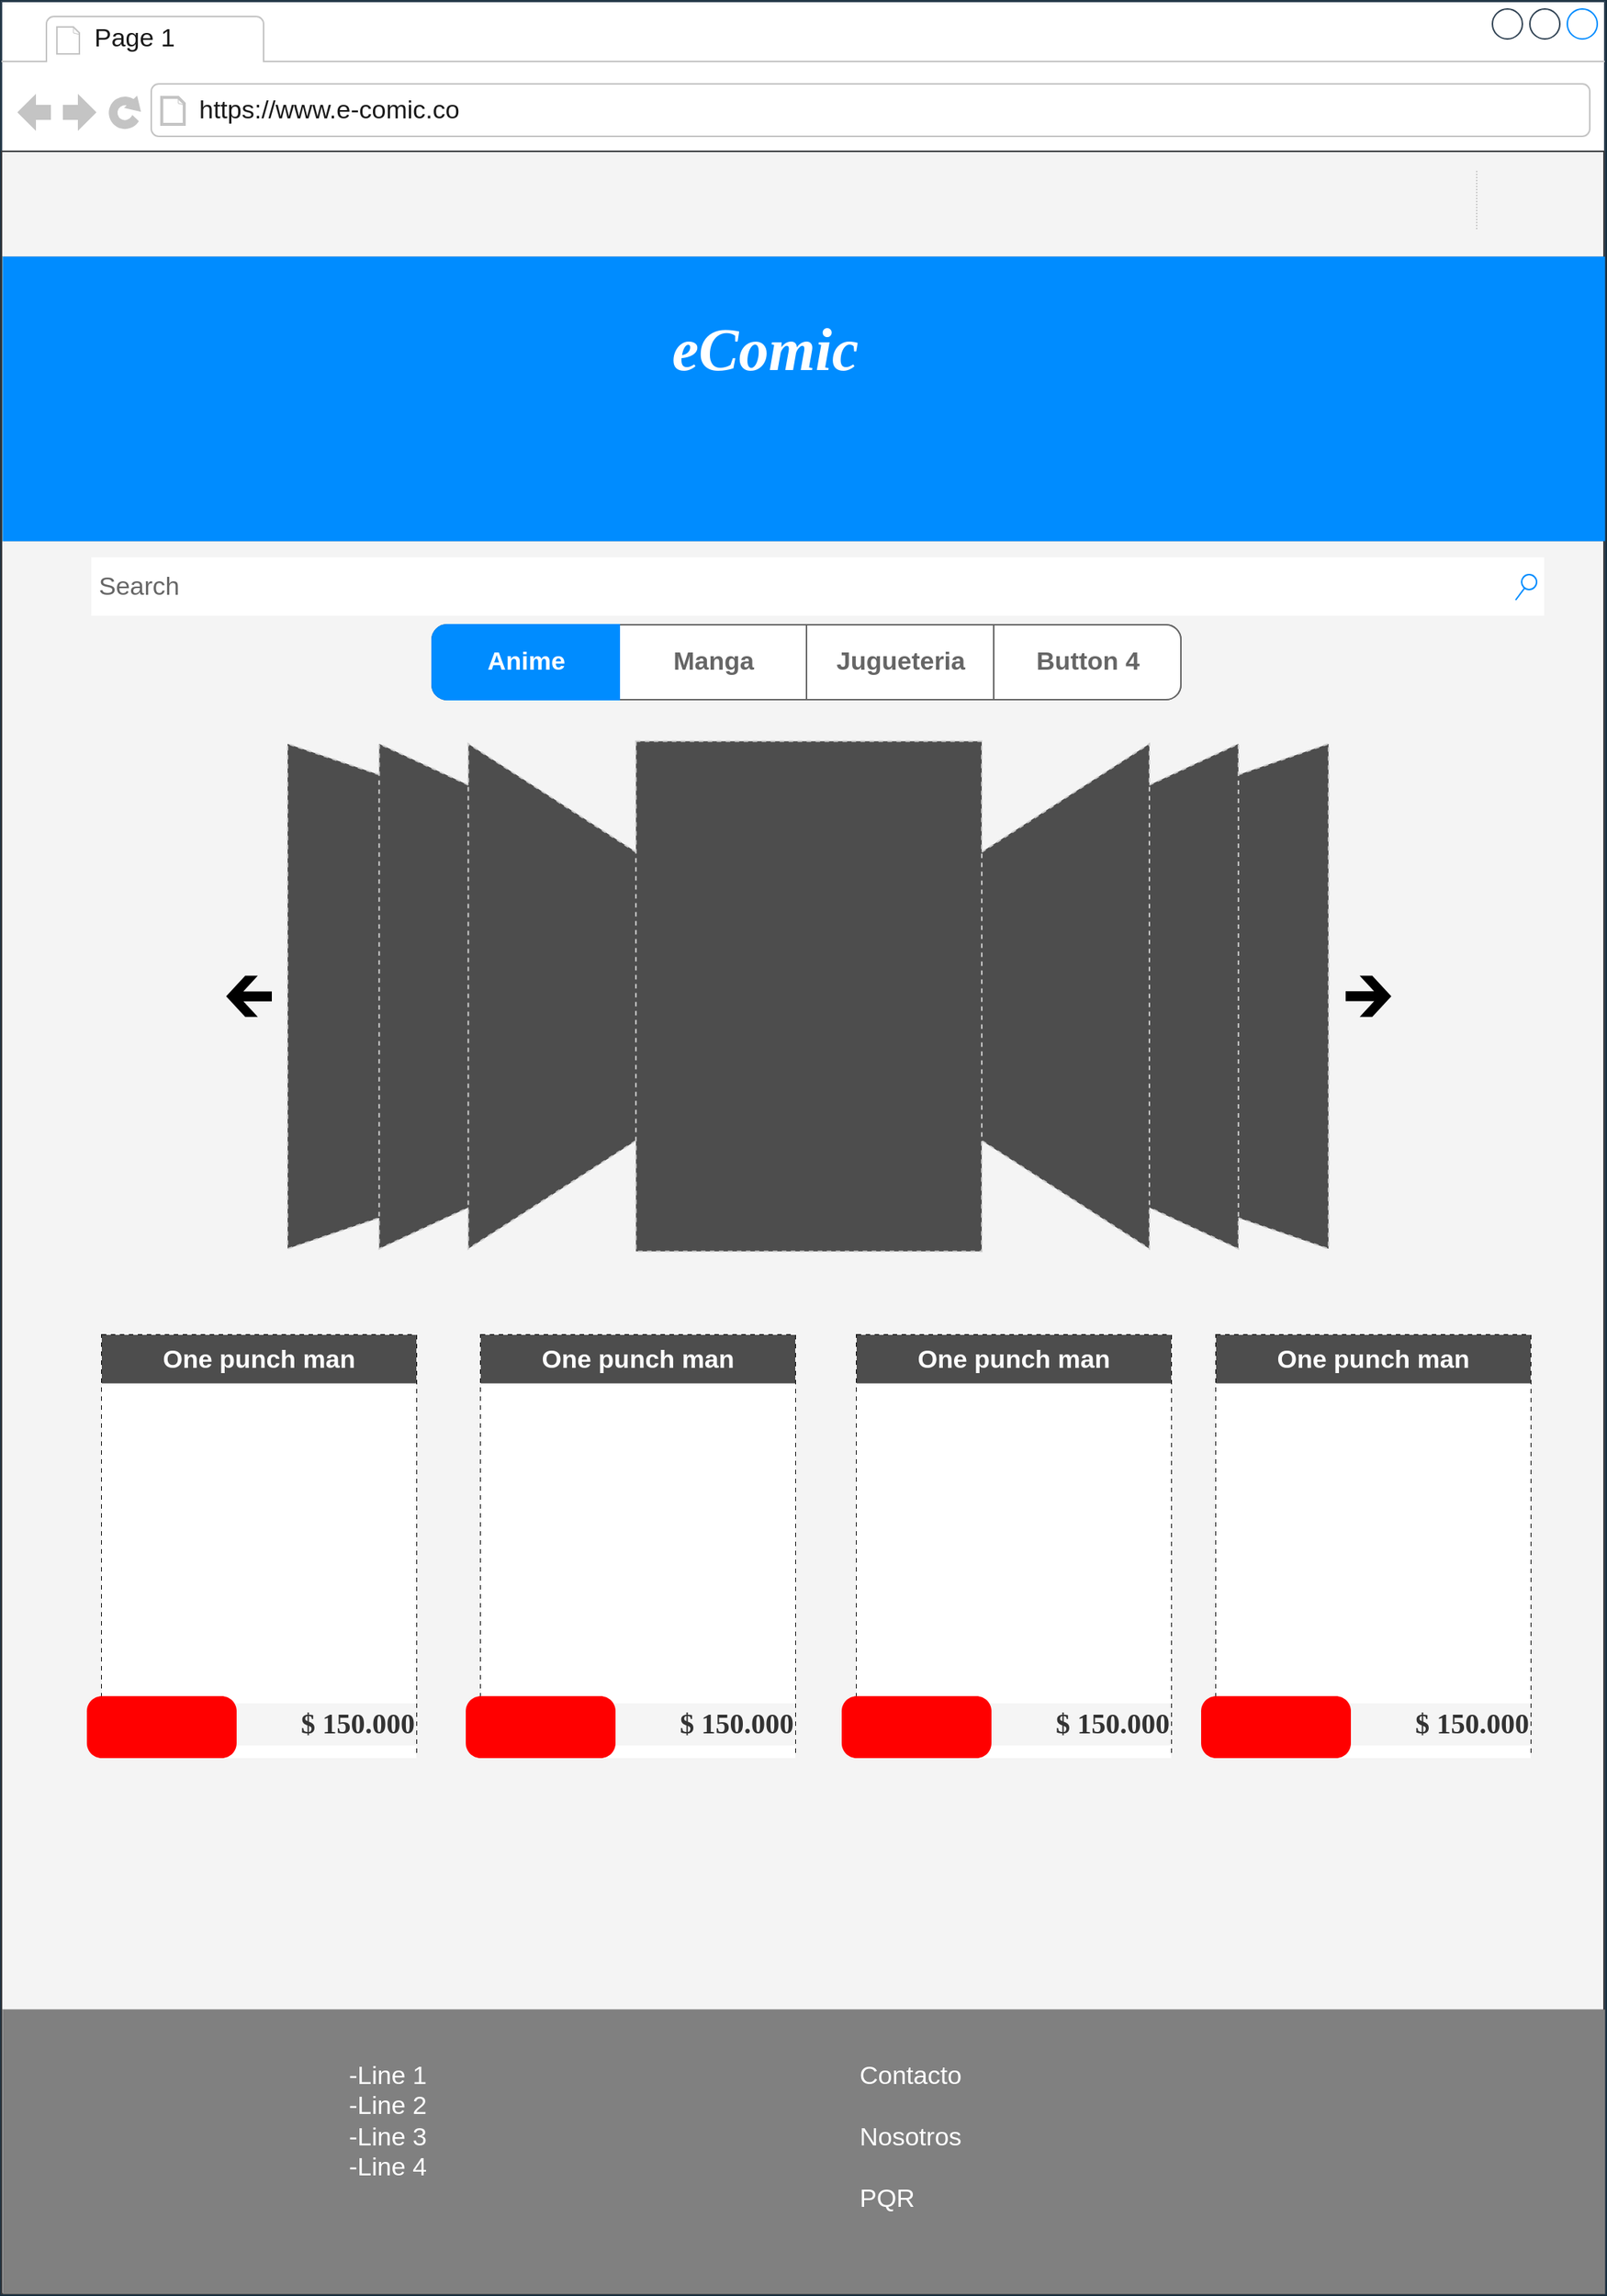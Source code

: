 <mxfile version="20.0.1" type="github" pages="5">
  <diagram name="Home" id="uo3YWwmbQJ-WKKRHEtxI">
    <mxGraphModel dx="1422" dy="754" grid="1" gridSize="10" guides="1" tooltips="1" connect="1" arrows="1" fold="1" page="1" pageScale="1" pageWidth="1100" pageHeight="850" background="#182E3E" math="0" shadow="0">
      <root>
        <mxCell id="juhJvO_oCFN9ib3_cl91-0" />
        <mxCell id="juhJvO_oCFN9ib3_cl91-1" style="" parent="juhJvO_oCFN9ib3_cl91-0" />
        <mxCell id="juhJvO_oCFN9ib3_cl91-2" value="" style="strokeWidth=1;shadow=0;dashed=0;align=center;html=1;shape=mxgraph.mockup.containers.browserWindow;rSize=0;strokeColor2=#008cff;strokeColor3=#c4c4c4;mainText=,;recursiveResize=0;rounded=0;strokeColor=#314354;fontColor=#ffffff;fillColor=#FFFFFF;" parent="juhJvO_oCFN9ib3_cl91-1" vertex="1">
          <mxGeometry x="20" y="20" width="1070.5" height="1530" as="geometry" />
        </mxCell>
        <mxCell id="juhJvO_oCFN9ib3_cl91-3" value="&lt;br&gt;" style="rounded=0;whiteSpace=wrap;html=1;strokeColor=#36393d;fillColor=#F4F4F4;" parent="juhJvO_oCFN9ib3_cl91-2" vertex="1">
          <mxGeometry y="100" width="1070" height="1430" as="geometry" />
        </mxCell>
        <mxCell id="juhJvO_oCFN9ib3_cl91-4" value="Page 1" style="strokeWidth=1;shadow=0;dashed=0;align=center;html=1;shape=mxgraph.mockup.containers.anchor;fontSize=17;fontColor=#1A1A1A;align=left;rounded=0;fillColor=#EEEEEE;strokeColor=#FFFFFF;" parent="juhJvO_oCFN9ib3_cl91-2" vertex="1">
          <mxGeometry x="60" y="12" width="110" height="26" as="geometry" />
        </mxCell>
        <mxCell id="juhJvO_oCFN9ib3_cl91-5" value="https://www.e-comic.co" style="strokeWidth=1;shadow=0;dashed=0;align=center;html=1;shape=mxgraph.mockup.containers.anchor;rSize=0;fontSize=17;fontColor=#1A1A1A;align=left;rounded=0;fillColor=#EEEEEE;strokeColor=#FFFFFF;" parent="juhJvO_oCFN9ib3_cl91-2" vertex="1">
          <mxGeometry x="130" y="60" width="250" height="26" as="geometry" />
        </mxCell>
        <mxCell id="juhJvO_oCFN9ib3_cl91-29" value="" style="shape=image;html=1;verticalAlign=top;verticalLabelPosition=bottom;labelBackgroundColor=#ffffff;imageAspect=0;aspect=fixed;image=https://cdn1.iconfinder.com/data/icons/material-core/20/shopping-cart-128.png;rounded=0;fontSize=17;fontColor=#008CFF;strokeColor=#FFFFFF;fillColor=#4D4D4D;gradientColor=none;" parent="juhJvO_oCFN9ib3_cl91-2" vertex="1">
          <mxGeometry x="928" y="109.5" width="47" height="47" as="geometry" />
        </mxCell>
        <mxCell id="B6-46zeVHcRyv4SoN3bp-22" value="" style="rounded=0;whiteSpace=wrap;html=1;shadow=0;labelBackgroundColor=none;fontSize=32;fontColor=#008CFF;strokeColor=default;strokeWidth=0;fillColor=#008CFF;gradientColor=none;" parent="juhJvO_oCFN9ib3_cl91-2" vertex="1">
          <mxGeometry x="0.5" y="170" width="1070" height="190" as="geometry" />
        </mxCell>
        <mxCell id="B6-46zeVHcRyv4SoN3bp-2" value="" style="shape=image;verticalLabelPosition=bottom;verticalAlign=top;aspect=fixed;imageAspect=0;image=https://www.pngall.com/wp-content/uploads/2/Manga-PNG-Picture.png;fillColor=#EEEEEE;strokeColor=#FFFFFF;fontColor=#1A1A1A;rounded=0;" parent="juhJvO_oCFN9ib3_cl91-2" vertex="1">
          <mxGeometry x="715" y="170.91" width="355" height="189.09" as="geometry" />
        </mxCell>
        <mxCell id="juhJvO_oCFN9ib3_cl91-30" value="&lt;p&gt;&lt;span style=&quot;font-variant-ligatures: normal; font-variant-caps: normal; font-weight: 700; letter-spacing: normal; orphans: 2; text-indent: 0px; text-transform: none; widows: 2; word-spacing: 0px; -webkit-text-stroke-width: 0px; text-decoration-thickness: initial; text-decoration-style: initial; text-decoration-color: initial; float: none; display: inline !important;&quot;&gt;&lt;font size=&quot;1&quot; face=&quot;Comic Sans MS&quot; style=&quot;&quot; color=&quot;#ffffff&quot;&gt;&lt;i style=&quot;font-size: 40px;&quot;&gt;eComic&lt;/i&gt;&lt;/font&gt;&lt;/span&gt;&lt;/p&gt;" style="text;whiteSpace=wrap;html=1;fontSize=32;fontColor=#008CFF;align=center;rounded=0;" parent="juhJvO_oCFN9ib3_cl91-2" vertex="1">
          <mxGeometry x="280" y="170" width="460" height="190" as="geometry" />
        </mxCell>
        <mxCell id="juhJvO_oCFN9ib3_cl91-27" value="" style="shape=image;verticalLabelPosition=bottom;labelBackgroundColor=default;verticalAlign=top;aspect=fixed;imageAspect=0;image=https://www.pngall.com/wp-content/uploads/2/Manga-Boy-PNG-HD-Image.png;rounded=0;" parent="juhJvO_oCFN9ib3_cl91-2" vertex="1">
          <mxGeometry x="60" y="170.91" width="216.85" height="189.09" as="geometry" />
        </mxCell>
        <mxCell id="B6-46zeVHcRyv4SoN3bp-24" value="" style="shape=image;html=1;verticalAlign=top;verticalLabelPosition=bottom;labelBackgroundColor=#ffffff;imageAspect=0;aspect=fixed;image=https://cdn4.iconfinder.com/data/icons/essential-app-2/16/user-avatar-human-admin-login-128.png;rounded=0;shadow=0;fontFamily=Comic Sans MS;fontSize=40;fontColor=#FFFFFF;strokeColor=default;strokeWidth=0;fillColor=#008CFF;gradientColor=none;" parent="juhJvO_oCFN9ib3_cl91-2" vertex="1">
          <mxGeometry x="1000" y="106" width="47" height="47" as="geometry" />
        </mxCell>
        <mxCell id="B6-46zeVHcRyv4SoN3bp-28" value="" style="line;strokeWidth=1;direction=south;html=1;rounded=0;shadow=0;labelBackgroundColor=none;fontFamily=Comic Sans MS;fontSize=40;fontColor=#FFFFFF;fillColor=#008CFF;gradientColor=none;dashed=1;dashPattern=1 1;strokeColor=#CCCCCC;" parent="juhJvO_oCFN9ib3_cl91-2" vertex="1">
          <mxGeometry x="980" y="113" width="10" height="40" as="geometry" />
        </mxCell>
        <mxCell id="B6-46zeVHcRyv4SoN3bp-29" value="" style="verticalLabelPosition=bottom;shadow=0;dashed=1;align=center;html=1;verticalAlign=top;strokeWidth=1;shape=mxgraph.mockup.navigation.coverFlow;strokeColor=#CCCCCC;rounded=0;labelBackgroundColor=none;fontFamily=Comic Sans MS;fontSize=40;fontColor=#FFFFFF;fillColor=#4D4D4D;gradientColor=none;" parent="juhJvO_oCFN9ib3_cl91-2" vertex="1">
          <mxGeometry x="187.5" y="492" width="700" height="344" as="geometry" />
        </mxCell>
        <mxCell id="B6-46zeVHcRyv4SoN3bp-30" value="&lt;font face=&quot;Helvetica&quot;&gt;Search&lt;/font&gt;" style="strokeWidth=1;shadow=0;dashed=0;align=center;html=1;shape=mxgraph.mockup.forms.searchBox;strokeColor=none;mainText=;strokeColor2=#008cff;fontColor=#666666;fontSize=17;align=left;spacingLeft=3;rounded=0;dashPattern=1 1;labelBackgroundColor=none;fontFamily=Comic Sans MS;fillColor=default;gradientColor=none;" parent="juhJvO_oCFN9ib3_cl91-2" vertex="1">
          <mxGeometry x="60" y="371" width="970" height="39" as="geometry" />
        </mxCell>
        <mxCell id="B6-46zeVHcRyv4SoN3bp-32" value="" style="shape=image;verticalLabelPosition=bottom;labelBackgroundColor=default;verticalAlign=top;aspect=fixed;imageAspect=0;image=https://upload.wikimedia.org/wikipedia/en/thumb/c/c3/OnePunchMan_manga_cover.png/220px-OnePunchMan_manga_cover.png;rounded=0;" parent="juhJvO_oCFN9ib3_cl91-2" vertex="1">
          <mxGeometry x="437.11" y="507.026" width="200.78" height="313.95" as="geometry" />
        </mxCell>
        <mxCell id="B6-46zeVHcRyv4SoN3bp-33" value="" style="strokeWidth=1;shadow=0;dashed=0;align=center;html=1;shape=mxgraph.mockup.rrect;rSize=10;fillColor=#ffffff;strokeColor=#666666;rounded=0;labelBackgroundColor=none;fontFamily=Helvetica;fontSize=40;fontColor=#FFFFFF;" parent="juhJvO_oCFN9ib3_cl91-2" vertex="1">
          <mxGeometry x="287.5" y="416" width="500" height="50" as="geometry" />
        </mxCell>
        <mxCell id="B6-46zeVHcRyv4SoN3bp-34" value="Manga" style="strokeColor=inherit;fillColor=inherit;gradientColor=inherit;strokeWidth=1;shadow=0;dashed=0;align=center;html=1;shape=mxgraph.mockup.rrect;rSize=0;fontSize=17;fontColor=#666666;fontStyle=1;resizeHeight=1;rounded=0;labelBackgroundColor=none;fontFamily=Helvetica;" parent="B6-46zeVHcRyv4SoN3bp-33" vertex="1">
          <mxGeometry width="125" height="50" relative="1" as="geometry">
            <mxPoint x="125" as="offset" />
          </mxGeometry>
        </mxCell>
        <mxCell id="B6-46zeVHcRyv4SoN3bp-35" value="Jugueteria" style="strokeColor=inherit;fillColor=inherit;gradientColor=inherit;strokeWidth=1;shadow=0;dashed=0;align=center;html=1;shape=mxgraph.mockup.rrect;rSize=0;fontSize=17;fontColor=#666666;fontStyle=1;resizeHeight=1;rounded=0;labelBackgroundColor=none;fontFamily=Helvetica;" parent="B6-46zeVHcRyv4SoN3bp-33" vertex="1">
          <mxGeometry width="125" height="50" relative="1" as="geometry">
            <mxPoint x="250" as="offset" />
          </mxGeometry>
        </mxCell>
        <mxCell id="B6-46zeVHcRyv4SoN3bp-36" value="Button 4" style="strokeColor=inherit;fillColor=inherit;gradientColor=inherit;strokeWidth=1;shadow=0;dashed=0;align=center;html=1;shape=mxgraph.mockup.rightButton;rSize=10;fontSize=17;fontColor=#666666;fontStyle=1;resizeHeight=1;rounded=0;labelBackgroundColor=none;fontFamily=Helvetica;" parent="B6-46zeVHcRyv4SoN3bp-33" vertex="1">
          <mxGeometry x="1" width="125" height="50" relative="1" as="geometry">
            <mxPoint x="-125" as="offset" />
          </mxGeometry>
        </mxCell>
        <mxCell id="B6-46zeVHcRyv4SoN3bp-37" value="Anime" style="strokeWidth=1;shadow=0;dashed=0;align=center;html=1;shape=mxgraph.mockup.leftButton;rSize=10;fontSize=17;fontColor=#ffffff;fontStyle=1;fillColor=#008CFF;strokeColor=#008cff;resizeHeight=1;rounded=0;labelBackgroundColor=none;fontFamily=Helvetica;" parent="B6-46zeVHcRyv4SoN3bp-33" vertex="1">
          <mxGeometry width="125" height="50" relative="1" as="geometry" />
        </mxCell>
        <mxCell id="juhJvO_oCFN9ib3_cl91-6" value="" style="strokeWidth=1;shadow=0;dashed=1;align=center;html=1;shape=mxgraph.mockup.forms.rrect;rSize=0;rounded=0;strokeColor=default;" parent="juhJvO_oCFN9ib3_cl91-2" vertex="1">
          <mxGeometry x="67" y="890" width="210" height="280" as="geometry" />
        </mxCell>
        <mxCell id="juhJvO_oCFN9ib3_cl91-7" value="X" style="strokeWidth=1;shadow=0;dashed=0;align=center;html=1;shape=mxgraph.mockup.forms.rrect;rSize=0;strokeColor=none;rounded=0;fontColor=#FFFFFF;fillColor=#FFFFFF;gradientColor=none;" parent="juhJvO_oCFN9ib3_cl91-6" vertex="1">
          <mxGeometry y="22.551" width="210.0" height="260" as="geometry" />
        </mxCell>
        <mxCell id="juhJvO_oCFN9ib3_cl91-10" value="" style="edgeStyle=orthogonalEdgeStyle;rounded=0;orthogonalLoop=1;jettySize=auto;html=1;fontSize=17;fontColor=#4D4D4D;strokeColor=#FFFFFF;" parent="juhJvO_oCFN9ib3_cl91-7" edge="1">
          <mxGeometry relative="1" as="geometry">
            <mxPoint x="84.0" y="21.552" as="sourcePoint" />
          </mxGeometry>
        </mxCell>
        <mxCell id="juhJvO_oCFN9ib3_cl91-11" value="" style="edgeStyle=orthogonalEdgeStyle;rounded=0;orthogonalLoop=1;jettySize=auto;html=1;fontSize=17;fontColor=#4D4D4D;strokeColor=#FFFFFF;" parent="juhJvO_oCFN9ib3_cl91-7" edge="1">
          <mxGeometry relative="1" as="geometry">
            <mxPoint x="84.0" y="21.552" as="sourcePoint" />
          </mxGeometry>
        </mxCell>
        <mxCell id="juhJvO_oCFN9ib3_cl91-14" value="" style="edgeStyle=orthogonalEdgeStyle;rounded=0;orthogonalLoop=1;jettySize=auto;html=1;fontSize=17;fontColor=#4D4D4D;strokeColor=#FFFFFF;" parent="juhJvO_oCFN9ib3_cl91-7" edge="1">
          <mxGeometry relative="1" as="geometry">
            <mxPoint x="84.0" y="49.308" as="sourcePoint" />
          </mxGeometry>
        </mxCell>
        <mxCell id="juhJvO_oCFN9ib3_cl91-23" value="&lt;div style=&quot;font-size: 19px;&quot;&gt;$ 150.000&lt;/div&gt;&lt;div style=&quot;font-size: 19px;&quot;&gt;&lt;/div&gt;" style="text;html=1;points=[];align=right;verticalAlign=top;spacingTop=-4;fontSize=19;fontFamily=Verdana;fontStyle=1;fillColor=#f5f5f5;fontColor=#333333;strokeColor=none;rounded=0;" parent="juhJvO_oCFN9ib3_cl91-7" vertex="1">
          <mxGeometry y="223.34" width="210" height="28.11" as="geometry" />
        </mxCell>
        <mxCell id="B6-46zeVHcRyv4SoN3bp-39" value="" style="shape=image;verticalLabelPosition=bottom;labelBackgroundColor=default;verticalAlign=top;aspect=fixed;imageAspect=0;image=https://upload.wikimedia.org/wikipedia/en/thumb/c/c3/OnePunchMan_manga_cover.png/220px-OnePunchMan_manga_cover.png;rounded=0;" parent="juhJvO_oCFN9ib3_cl91-7" vertex="1">
          <mxGeometry x="43.26" y="17.454" width="123.49" height="193.1" as="geometry" />
        </mxCell>
        <mxCell id="juhJvO_oCFN9ib3_cl91-25" value="" style="strokeWidth=1;shadow=0;dashed=0;align=center;html=1;shape=mxgraph.mockup.buttons.button;strokeColor=none;fontColor=#FFFFFF;mainText=;buttonStyle=round;fontSize=12;fontStyle=1;fillColor=#FF0000;whiteSpace=wrap;rounded=0;" parent="juhJvO_oCFN9ib3_cl91-7" vertex="1">
          <mxGeometry x="-10" y="218.59" width="100" height="41.41" as="geometry" />
        </mxCell>
        <mxCell id="c18lI21n18wHXVhhM-1S-58" value="" style="shape=image;html=1;verticalAlign=top;verticalLabelPosition=bottom;labelBackgroundColor=#ffffff;imageAspect=0;aspect=fixed;image=https://cdn0.iconfinder.com/data/icons/google-material-design-3-0/48/ic_shopping_cart_48px-128.png;rounded=0;shadow=0;dashed=1;fontFamily=Helvetica;fontSize=12;fontColor=#FFFFFF;strokeColor=default;strokeWidth=1;fillColor=#FFFFFF;gradientColor=none;" parent="juhJvO_oCFN9ib3_cl91-7" vertex="1">
          <mxGeometry x="26.19" y="225.48" width="27.63" height="27.63" as="geometry" />
        </mxCell>
        <mxCell id="juhJvO_oCFN9ib3_cl91-24" value="&lt;span style=&quot;font-family: Helvetica; font-style: normal; font-variant-ligatures: normal; font-variant-caps: normal; letter-spacing: normal; orphans: 2; text-indent: 0px; text-transform: none; widows: 2; word-spacing: 0px; -webkit-text-stroke-width: 0px; text-decoration-thickness: initial; text-decoration-style: initial; text-decoration-color: initial; font-size: 17px;&quot;&gt;&lt;font style=&quot;font-size: 17px;&quot;&gt;&lt;b style=&quot;font-size: 17px;&quot;&gt;One punch man&lt;/b&gt;&lt;/font&gt;&lt;/span&gt;" style="text;whiteSpace=wrap;html=1;fontSize=17;fillColor=#4D4D4D;align=center;strokeColor=none;fontColor=#FFFFFF;rounded=0;" parent="juhJvO_oCFN9ib3_cl91-6" vertex="1">
          <mxGeometry width="210" height="32.362" as="geometry" />
        </mxCell>
        <mxCell id="c18lI21n18wHXVhhM-1S-59" value="" style="strokeWidth=1;shadow=0;dashed=1;align=center;html=1;shape=mxgraph.mockup.forms.rrect;rSize=0;rounded=0;strokeColor=default;" parent="juhJvO_oCFN9ib3_cl91-2" vertex="1">
          <mxGeometry x="320" y="890" width="210" height="280" as="geometry" />
        </mxCell>
        <mxCell id="c18lI21n18wHXVhhM-1S-60" value="X" style="strokeWidth=1;shadow=0;dashed=0;align=center;html=1;shape=mxgraph.mockup.forms.rrect;rSize=0;strokeColor=none;rounded=0;fontColor=#FFFFFF;fillColor=#FFFFFF;gradientColor=none;" parent="c18lI21n18wHXVhhM-1S-59" vertex="1">
          <mxGeometry y="22.551" width="210.0" height="260" as="geometry" />
        </mxCell>
        <mxCell id="c18lI21n18wHXVhhM-1S-61" value="" style="edgeStyle=orthogonalEdgeStyle;rounded=0;orthogonalLoop=1;jettySize=auto;html=1;fontSize=17;fontColor=#4D4D4D;strokeColor=#FFFFFF;" parent="c18lI21n18wHXVhhM-1S-60" edge="1">
          <mxGeometry relative="1" as="geometry">
            <mxPoint x="84.0" y="21.552" as="sourcePoint" />
          </mxGeometry>
        </mxCell>
        <mxCell id="c18lI21n18wHXVhhM-1S-62" value="" style="edgeStyle=orthogonalEdgeStyle;rounded=0;orthogonalLoop=1;jettySize=auto;html=1;fontSize=17;fontColor=#4D4D4D;strokeColor=#FFFFFF;" parent="c18lI21n18wHXVhhM-1S-60" edge="1">
          <mxGeometry relative="1" as="geometry">
            <mxPoint x="84.0" y="21.552" as="sourcePoint" />
          </mxGeometry>
        </mxCell>
        <mxCell id="c18lI21n18wHXVhhM-1S-63" value="" style="edgeStyle=orthogonalEdgeStyle;rounded=0;orthogonalLoop=1;jettySize=auto;html=1;fontSize=17;fontColor=#4D4D4D;strokeColor=#FFFFFF;" parent="c18lI21n18wHXVhhM-1S-60" edge="1">
          <mxGeometry relative="1" as="geometry">
            <mxPoint x="84.0" y="49.308" as="sourcePoint" />
          </mxGeometry>
        </mxCell>
        <mxCell id="c18lI21n18wHXVhhM-1S-64" value="&lt;div style=&quot;font-size: 19px;&quot;&gt;$ 150.000&lt;/div&gt;&lt;div style=&quot;font-size: 19px;&quot;&gt;&lt;/div&gt;" style="text;html=1;points=[];align=right;verticalAlign=top;spacingTop=-4;fontSize=19;fontFamily=Verdana;fontStyle=1;fillColor=#f5f5f5;fontColor=#333333;strokeColor=none;rounded=0;" parent="c18lI21n18wHXVhhM-1S-60" vertex="1">
          <mxGeometry y="223.34" width="210" height="28.11" as="geometry" />
        </mxCell>
        <mxCell id="c18lI21n18wHXVhhM-1S-65" value="" style="shape=image;verticalLabelPosition=bottom;labelBackgroundColor=default;verticalAlign=top;aspect=fixed;imageAspect=0;image=https://upload.wikimedia.org/wikipedia/en/thumb/c/c3/OnePunchMan_manga_cover.png/220px-OnePunchMan_manga_cover.png;rounded=0;" parent="c18lI21n18wHXVhhM-1S-60" vertex="1">
          <mxGeometry x="43.26" y="17.454" width="123.49" height="193.1" as="geometry" />
        </mxCell>
        <mxCell id="c18lI21n18wHXVhhM-1S-66" value="" style="strokeWidth=1;shadow=0;dashed=0;align=center;html=1;shape=mxgraph.mockup.buttons.button;strokeColor=none;fontColor=#FFFFFF;mainText=;buttonStyle=round;fontSize=12;fontStyle=1;fillColor=#FF0000;whiteSpace=wrap;rounded=0;" parent="c18lI21n18wHXVhhM-1S-60" vertex="1">
          <mxGeometry x="-10" y="218.59" width="100" height="41.41" as="geometry" />
        </mxCell>
        <mxCell id="c18lI21n18wHXVhhM-1S-67" value="" style="shape=image;html=1;verticalAlign=top;verticalLabelPosition=bottom;labelBackgroundColor=#ffffff;imageAspect=0;aspect=fixed;image=https://cdn0.iconfinder.com/data/icons/google-material-design-3-0/48/ic_shopping_cart_48px-128.png;rounded=0;shadow=0;dashed=1;fontFamily=Helvetica;fontSize=12;fontColor=#FFFFFF;strokeColor=default;strokeWidth=1;fillColor=#FFFFFF;gradientColor=none;" parent="c18lI21n18wHXVhhM-1S-60" vertex="1">
          <mxGeometry x="26.19" y="225.48" width="27.63" height="27.63" as="geometry" />
        </mxCell>
        <mxCell id="c18lI21n18wHXVhhM-1S-68" value="&lt;span style=&quot;font-family: Helvetica; font-style: normal; font-variant-ligatures: normal; font-variant-caps: normal; letter-spacing: normal; orphans: 2; text-indent: 0px; text-transform: none; widows: 2; word-spacing: 0px; -webkit-text-stroke-width: 0px; text-decoration-thickness: initial; text-decoration-style: initial; text-decoration-color: initial; font-size: 17px;&quot;&gt;&lt;font style=&quot;font-size: 17px;&quot;&gt;&lt;b style=&quot;font-size: 17px;&quot;&gt;One punch man&lt;/b&gt;&lt;/font&gt;&lt;/span&gt;" style="text;whiteSpace=wrap;html=1;fontSize=17;fillColor=#4D4D4D;align=center;strokeColor=none;fontColor=#FFFFFF;rounded=0;" parent="c18lI21n18wHXVhhM-1S-59" vertex="1">
          <mxGeometry width="210" height="32.362" as="geometry" />
        </mxCell>
        <mxCell id="c18lI21n18wHXVhhM-1S-69" value="" style="strokeWidth=1;shadow=0;dashed=1;align=center;html=1;shape=mxgraph.mockup.forms.rrect;rSize=0;rounded=0;strokeColor=default;" parent="juhJvO_oCFN9ib3_cl91-2" vertex="1">
          <mxGeometry x="571" y="890" width="210" height="280" as="geometry" />
        </mxCell>
        <mxCell id="c18lI21n18wHXVhhM-1S-70" value="X" style="strokeWidth=1;shadow=0;dashed=0;align=center;html=1;shape=mxgraph.mockup.forms.rrect;rSize=0;strokeColor=none;rounded=0;fontColor=#FFFFFF;fillColor=#FFFFFF;gradientColor=none;" parent="c18lI21n18wHXVhhM-1S-69" vertex="1">
          <mxGeometry y="22.551" width="210.0" height="260" as="geometry" />
        </mxCell>
        <mxCell id="c18lI21n18wHXVhhM-1S-71" value="" style="edgeStyle=orthogonalEdgeStyle;rounded=0;orthogonalLoop=1;jettySize=auto;html=1;fontSize=17;fontColor=#4D4D4D;strokeColor=#FFFFFF;" parent="c18lI21n18wHXVhhM-1S-70" edge="1">
          <mxGeometry relative="1" as="geometry">
            <mxPoint x="84.0" y="21.552" as="sourcePoint" />
          </mxGeometry>
        </mxCell>
        <mxCell id="c18lI21n18wHXVhhM-1S-72" value="" style="edgeStyle=orthogonalEdgeStyle;rounded=0;orthogonalLoop=1;jettySize=auto;html=1;fontSize=17;fontColor=#4D4D4D;strokeColor=#FFFFFF;" parent="c18lI21n18wHXVhhM-1S-70" edge="1">
          <mxGeometry relative="1" as="geometry">
            <mxPoint x="84.0" y="21.552" as="sourcePoint" />
          </mxGeometry>
        </mxCell>
        <mxCell id="c18lI21n18wHXVhhM-1S-73" value="" style="edgeStyle=orthogonalEdgeStyle;rounded=0;orthogonalLoop=1;jettySize=auto;html=1;fontSize=17;fontColor=#4D4D4D;strokeColor=#FFFFFF;" parent="c18lI21n18wHXVhhM-1S-70" edge="1">
          <mxGeometry relative="1" as="geometry">
            <mxPoint x="84.0" y="49.308" as="sourcePoint" />
          </mxGeometry>
        </mxCell>
        <mxCell id="c18lI21n18wHXVhhM-1S-74" value="&lt;div style=&quot;font-size: 19px;&quot;&gt;$ 150.000&lt;/div&gt;&lt;div style=&quot;font-size: 19px;&quot;&gt;&lt;/div&gt;" style="text;html=1;points=[];align=right;verticalAlign=top;spacingTop=-4;fontSize=19;fontFamily=Verdana;fontStyle=1;fillColor=#f5f5f5;fontColor=#333333;strokeColor=none;rounded=0;" parent="c18lI21n18wHXVhhM-1S-70" vertex="1">
          <mxGeometry y="223.34" width="210" height="28.11" as="geometry" />
        </mxCell>
        <mxCell id="c18lI21n18wHXVhhM-1S-75" value="" style="shape=image;verticalLabelPosition=bottom;labelBackgroundColor=default;verticalAlign=top;aspect=fixed;imageAspect=0;image=https://upload.wikimedia.org/wikipedia/en/thumb/c/c3/OnePunchMan_manga_cover.png/220px-OnePunchMan_manga_cover.png;rounded=0;" parent="c18lI21n18wHXVhhM-1S-70" vertex="1">
          <mxGeometry x="43.26" y="17.454" width="123.49" height="193.1" as="geometry" />
        </mxCell>
        <mxCell id="c18lI21n18wHXVhhM-1S-76" value="" style="strokeWidth=1;shadow=0;dashed=0;align=center;html=1;shape=mxgraph.mockup.buttons.button;strokeColor=none;fontColor=#FFFFFF;mainText=;buttonStyle=round;fontSize=12;fontStyle=1;fillColor=#FF0000;whiteSpace=wrap;rounded=0;" parent="c18lI21n18wHXVhhM-1S-70" vertex="1">
          <mxGeometry x="-10" y="218.59" width="100" height="41.41" as="geometry" />
        </mxCell>
        <mxCell id="c18lI21n18wHXVhhM-1S-77" value="" style="shape=image;html=1;verticalAlign=top;verticalLabelPosition=bottom;labelBackgroundColor=#ffffff;imageAspect=0;aspect=fixed;image=https://cdn0.iconfinder.com/data/icons/google-material-design-3-0/48/ic_shopping_cart_48px-128.png;rounded=0;shadow=0;dashed=1;fontFamily=Helvetica;fontSize=12;fontColor=#FFFFFF;strokeColor=default;strokeWidth=1;fillColor=#FFFFFF;gradientColor=none;" parent="c18lI21n18wHXVhhM-1S-70" vertex="1">
          <mxGeometry x="26.19" y="225.48" width="27.63" height="27.63" as="geometry" />
        </mxCell>
        <mxCell id="c18lI21n18wHXVhhM-1S-78" value="&lt;span style=&quot;font-family: Helvetica; font-style: normal; font-variant-ligatures: normal; font-variant-caps: normal; letter-spacing: normal; orphans: 2; text-indent: 0px; text-transform: none; widows: 2; word-spacing: 0px; -webkit-text-stroke-width: 0px; text-decoration-thickness: initial; text-decoration-style: initial; text-decoration-color: initial; font-size: 17px;&quot;&gt;&lt;font style=&quot;font-size: 17px;&quot;&gt;&lt;b style=&quot;font-size: 17px;&quot;&gt;One punch man&lt;/b&gt;&lt;/font&gt;&lt;/span&gt;" style="text;whiteSpace=wrap;html=1;fontSize=17;fillColor=#4D4D4D;align=center;strokeColor=none;fontColor=#FFFFFF;rounded=0;" parent="c18lI21n18wHXVhhM-1S-69" vertex="1">
          <mxGeometry width="210" height="32.362" as="geometry" />
        </mxCell>
        <mxCell id="5-KoVX-nuo-zuggu6G4t-0" value="" style="shape=mxgraph.signs.travel.arrow_east;html=1;pointerEvents=1;fillColor=#000000;strokeColor=none;verticalLabelPosition=bottom;verticalAlign=top;align=center;sketch=0;" vertex="1" parent="juhJvO_oCFN9ib3_cl91-2">
          <mxGeometry x="897.5" y="650.25" width="30.5" height="27.5" as="geometry" />
        </mxCell>
        <mxCell id="5-KoVX-nuo-zuggu6G4t-1" value="" style="shape=mxgraph.signs.travel.arrow_east;html=1;pointerEvents=1;fillColor=#000000;strokeColor=none;verticalLabelPosition=bottom;verticalAlign=top;align=center;sketch=0;rotation=-180;" vertex="1" parent="juhJvO_oCFN9ib3_cl91-2">
          <mxGeometry x="150" y="650.25" width="30.5" height="27.5" as="geometry" />
        </mxCell>
        <mxCell id="5-KoVX-nuo-zuggu6G4t-3" value="" style="rounded=0;whiteSpace=wrap;html=1;shadow=0;labelBackgroundColor=none;fontSize=32;fontColor=#008CFF;strokeColor=default;strokeWidth=0;fillColor=#808080;gradientColor=none;" vertex="1" parent="juhJvO_oCFN9ib3_cl91-2">
          <mxGeometry x="0.5" y="1340" width="1070" height="190" as="geometry" />
        </mxCell>
        <mxCell id="5-KoVX-nuo-zuggu6G4t-4" value="-Line 1&#xa;-Line 2&#xa;-Line 3&#xa;-Line 4" style="strokeWidth=1;shadow=0;dashed=0;align=center;html=1;shape=mxgraph.mockup.text.bulletedList;textColor=#666666;mainText=,,,,;textSize=17;bulletStyle=none;strokeColor=none;fillColor=none;align=left;verticalAlign=top;fontSize=17;fontColor=#FFFFFF;" vertex="1" parent="juhJvO_oCFN9ib3_cl91-2">
          <mxGeometry x="230" y="1367.5" width="150" height="135" as="geometry" />
        </mxCell>
        <mxCell id="5-KoVX-nuo-zuggu6G4t-5" value="Contacto&lt;br&gt;&lt;br&gt;Nosotros&lt;br&gt;&lt;br&gt;PQR" style="strokeWidth=1;shadow=0;dashed=0;align=center;html=1;shape=mxgraph.mockup.text.bulletedList;textColor=#666666;mainText=,,,,;textSize=17;bulletStyle=none;strokeColor=none;fillColor=none;align=left;verticalAlign=top;fontSize=17;fontColor=#FFFFFF;" vertex="1" parent="juhJvO_oCFN9ib3_cl91-2">
          <mxGeometry x="571" y="1367.5" width="150" height="135" as="geometry" />
        </mxCell>
        <mxCell id="5-KoVX-nuo-zuggu6G4t-6" value="" style="shape=image;html=1;verticalAlign=top;verticalLabelPosition=bottom;labelBackgroundColor=#ffffff;imageAspect=0;aspect=fixed;image=https://cdn1.iconfinder.com/data/icons/social-media-outline-6/128/SocialMedia_Messenger-Outline-128.png;fontColor=#FFFFFF;fillColor=#808080;" vertex="1" parent="juhJvO_oCFN9ib3_cl91-2">
          <mxGeometry x="951.5" y="1405" width="60" height="60" as="geometry" />
        </mxCell>
        <mxCell id="5-KoVX-nuo-zuggu6G4t-7" value="" style="shape=image;html=1;verticalAlign=top;verticalLabelPosition=bottom;labelBackgroundColor=#ffffff;imageAspect=0;aspect=fixed;image=https://cdn1.iconfinder.com/data/icons/social-media-outline-6/128/SocialMedia_Facebook-Outline-128.png;fontColor=#FFFFFF;fillColor=#808080;" vertex="1" parent="juhJvO_oCFN9ib3_cl91-2">
          <mxGeometry x="814" y="1405" width="60" height="60" as="geometry" />
        </mxCell>
        <mxCell id="5-KoVX-nuo-zuggu6G4t-10" value="" style="shape=image;html=1;verticalAlign=top;verticalLabelPosition=bottom;labelBackgroundColor=#ffffff;imageAspect=0;aspect=fixed;image=https://cdn1.iconfinder.com/data/icons/social-media-outline-6/128/SocialMedia_Twitter-Outline-128.png;fontColor=#FFFFFF;fillColor=#808080;" vertex="1" parent="juhJvO_oCFN9ib3_cl91-2">
          <mxGeometry x="882.5" y="1405" width="60" height="60" as="geometry" />
        </mxCell>
        <mxCell id="c18lI21n18wHXVhhM-1S-79" value="" style="strokeWidth=1;shadow=0;dashed=1;align=center;html=1;shape=mxgraph.mockup.forms.rrect;rSize=0;rounded=0;strokeColor=default;" parent="juhJvO_oCFN9ib3_cl91-1" vertex="1">
          <mxGeometry x="831" y="910" width="210" height="280" as="geometry" />
        </mxCell>
        <mxCell id="c18lI21n18wHXVhhM-1S-80" value="X" style="strokeWidth=1;shadow=0;dashed=0;align=center;html=1;shape=mxgraph.mockup.forms.rrect;rSize=0;strokeColor=none;rounded=0;fontColor=#FFFFFF;fillColor=#FFFFFF;gradientColor=none;" parent="c18lI21n18wHXVhhM-1S-79" vertex="1">
          <mxGeometry y="22.551" width="210.0" height="260" as="geometry" />
        </mxCell>
        <mxCell id="c18lI21n18wHXVhhM-1S-81" value="" style="edgeStyle=orthogonalEdgeStyle;rounded=0;orthogonalLoop=1;jettySize=auto;html=1;fontSize=17;fontColor=#4D4D4D;strokeColor=#FFFFFF;" parent="c18lI21n18wHXVhhM-1S-80" edge="1">
          <mxGeometry relative="1" as="geometry">
            <mxPoint x="84.0" y="21.552" as="sourcePoint" />
          </mxGeometry>
        </mxCell>
        <mxCell id="c18lI21n18wHXVhhM-1S-82" value="" style="edgeStyle=orthogonalEdgeStyle;rounded=0;orthogonalLoop=1;jettySize=auto;html=1;fontSize=17;fontColor=#4D4D4D;strokeColor=#FFFFFF;" parent="c18lI21n18wHXVhhM-1S-80" edge="1">
          <mxGeometry relative="1" as="geometry">
            <mxPoint x="84.0" y="21.552" as="sourcePoint" />
          </mxGeometry>
        </mxCell>
        <mxCell id="c18lI21n18wHXVhhM-1S-83" value="" style="edgeStyle=orthogonalEdgeStyle;rounded=0;orthogonalLoop=1;jettySize=auto;html=1;fontSize=17;fontColor=#4D4D4D;strokeColor=#FFFFFF;" parent="c18lI21n18wHXVhhM-1S-80" edge="1">
          <mxGeometry relative="1" as="geometry">
            <mxPoint x="84.0" y="49.308" as="sourcePoint" />
          </mxGeometry>
        </mxCell>
        <mxCell id="c18lI21n18wHXVhhM-1S-84" value="&lt;div style=&quot;font-size: 19px;&quot;&gt;$ 150.000&lt;/div&gt;&lt;div style=&quot;font-size: 19px;&quot;&gt;&lt;/div&gt;" style="text;html=1;points=[];align=right;verticalAlign=top;spacingTop=-4;fontSize=19;fontFamily=Verdana;fontStyle=1;fillColor=#f5f5f5;fontColor=#333333;strokeColor=none;rounded=0;" parent="c18lI21n18wHXVhhM-1S-80" vertex="1">
          <mxGeometry y="223.34" width="210" height="28.11" as="geometry" />
        </mxCell>
        <mxCell id="c18lI21n18wHXVhhM-1S-85" value="" style="shape=image;verticalLabelPosition=bottom;labelBackgroundColor=default;verticalAlign=top;aspect=fixed;imageAspect=0;image=https://upload.wikimedia.org/wikipedia/en/thumb/c/c3/OnePunchMan_manga_cover.png/220px-OnePunchMan_manga_cover.png;rounded=0;" parent="c18lI21n18wHXVhhM-1S-80" vertex="1">
          <mxGeometry x="43.26" y="17.454" width="123.49" height="193.1" as="geometry" />
        </mxCell>
        <mxCell id="c18lI21n18wHXVhhM-1S-86" value="" style="strokeWidth=1;shadow=0;dashed=0;align=center;html=1;shape=mxgraph.mockup.buttons.button;strokeColor=none;fontColor=#FFFFFF;mainText=;buttonStyle=round;fontSize=12;fontStyle=1;fillColor=#FF0000;whiteSpace=wrap;rounded=0;" parent="c18lI21n18wHXVhhM-1S-80" vertex="1">
          <mxGeometry x="-10" y="218.59" width="100" height="41.41" as="geometry" />
        </mxCell>
        <mxCell id="c18lI21n18wHXVhhM-1S-87" value="" style="shape=image;html=1;verticalAlign=top;verticalLabelPosition=bottom;labelBackgroundColor=#ffffff;imageAspect=0;aspect=fixed;image=https://cdn0.iconfinder.com/data/icons/google-material-design-3-0/48/ic_shopping_cart_48px-128.png;rounded=0;shadow=0;dashed=1;fontFamily=Helvetica;fontSize=12;fontColor=#FFFFFF;strokeColor=default;strokeWidth=1;fillColor=#FFFFFF;gradientColor=none;" parent="c18lI21n18wHXVhhM-1S-80" vertex="1">
          <mxGeometry x="26.19" y="225.48" width="27.63" height="27.63" as="geometry" />
        </mxCell>
        <mxCell id="c18lI21n18wHXVhhM-1S-88" value="&lt;span style=&quot;font-family: Helvetica; font-style: normal; font-variant-ligatures: normal; font-variant-caps: normal; letter-spacing: normal; orphans: 2; text-indent: 0px; text-transform: none; widows: 2; word-spacing: 0px; -webkit-text-stroke-width: 0px; text-decoration-thickness: initial; text-decoration-style: initial; text-decoration-color: initial; font-size: 17px;&quot;&gt;&lt;font style=&quot;font-size: 17px;&quot;&gt;&lt;b style=&quot;font-size: 17px;&quot;&gt;One punch man&lt;/b&gt;&lt;/font&gt;&lt;/span&gt;" style="text;whiteSpace=wrap;html=1;fontSize=17;fillColor=#4D4D4D;align=center;strokeColor=none;fontColor=#FFFFFF;rounded=0;" parent="c18lI21n18wHXVhhM-1S-79" vertex="1">
          <mxGeometry width="210" height="32.362" as="geometry" />
        </mxCell>
      </root>
    </mxGraphModel>
  </diagram>
  <diagram name="Detalle" id="9rvIuFLtxCfs3sQUCp2e">
    <mxGraphModel dx="3160" dy="1751" grid="1" gridSize="10" guides="1" tooltips="1" connect="1" arrows="1" fold="1" page="1" pageScale="1" pageWidth="1100" pageHeight="850" background="#182E3E" math="0" shadow="0">
      <root>
        <mxCell id="VJtV4YTD_I1k1PINX-v9-0" />
        <mxCell id="VJtV4YTD_I1k1PINX-v9-1" style="" parent="VJtV4YTD_I1k1PINX-v9-0" />
        <mxCell id="VJtV4YTD_I1k1PINX-v9-2" value="" style="strokeWidth=1;shadow=0;dashed=0;align=center;html=1;shape=mxgraph.mockup.containers.browserWindow;rSize=0;strokeColor2=#008cff;strokeColor3=#c4c4c4;mainText=,;recursiveResize=0;rounded=0;sketch=0;strokeColor=none;fontColor=#FF0000;" vertex="1" parent="VJtV4YTD_I1k1PINX-v9-1">
          <mxGeometry x="10" y="5" width="1070" height="1135" as="geometry" />
        </mxCell>
        <mxCell id="VJtV4YTD_I1k1PINX-v9-3" value="&#xa;&lt;b style=&quot;color: rgb(0, 140, 255); font-family: Helvetica; font-style: normal; font-variant-ligatures: normal; font-variant-caps: normal; letter-spacing: normal; orphans: 2; text-align: center; text-indent: 0px; text-transform: none; widows: 2; word-spacing: 0px; -webkit-text-stroke-width: 0px; background-color: rgb(248, 249, 250); text-decoration-thickness: initial; text-decoration-style: initial; text-decoration-color: initial; font-size: 20px;&quot;&gt;One punch man&lt;/b&gt;&#xa;&#xa;" style="rounded=0;whiteSpace=wrap;html=1;sketch=0;strokeColor=#36393d;fillColor=#F4F4F4;" vertex="1" parent="VJtV4YTD_I1k1PINX-v9-2">
          <mxGeometry y="100" width="1070" height="1030" as="geometry" />
        </mxCell>
        <mxCell id="VJtV4YTD_I1k1PINX-v9-4" value="Page 1" style="strokeWidth=1;shadow=0;dashed=0;align=center;html=1;shape=mxgraph.mockup.containers.anchor;fontSize=17;fontColor=#1A1A1A;align=left;rounded=0;sketch=0;fillColor=#EEEEEE;strokeColor=#FFFFFF;" vertex="1" parent="VJtV4YTD_I1k1PINX-v9-2">
          <mxGeometry x="60" y="12" width="110" height="26" as="geometry" />
        </mxCell>
        <mxCell id="VJtV4YTD_I1k1PINX-v9-5" value="https://www.e-comic.co" style="strokeWidth=1;shadow=0;dashed=0;align=center;html=1;shape=mxgraph.mockup.containers.anchor;rSize=0;fontSize=17;fontColor=#1A1A1A;align=left;rounded=0;sketch=0;fillColor=#EEEEEE;strokeColor=#FFFFFF;" vertex="1" parent="VJtV4YTD_I1k1PINX-v9-2">
          <mxGeometry x="130" y="60" width="250" height="26" as="geometry" />
        </mxCell>
        <mxCell id="VJtV4YTD_I1k1PINX-v9-7" value="" style="strokeWidth=1;shadow=0;dashed=0;align=center;html=1;shape=mxgraph.mockup.forms.rrect;rSize=0;rounded=0;sketch=0;strokeColor=none;" vertex="1" parent="VJtV4YTD_I1k1PINX-v9-2">
          <mxGeometry x="60" y="360" width="920" height="530" as="geometry" />
        </mxCell>
        <mxCell id="VJtV4YTD_I1k1PINX-v9-15" value="X" style="strokeWidth=1;shadow=0;dashed=0;align=center;html=1;shape=mxgraph.mockup.forms.rrect;rSize=0;strokeColor=none;rounded=0;sketch=0;fontColor=#FFFFFF;fillColor=#FFFFFF;gradientColor=none;" vertex="1" parent="VJtV4YTD_I1k1PINX-v9-7">
          <mxGeometry y="44.996" width="920" height="501.733" as="geometry" />
        </mxCell>
        <mxCell id="pfv74jC2TvLmMCGKUIKD-0" value="" style="shape=image;verticalLabelPosition=bottom;labelBackgroundColor=default;verticalAlign=top;aspect=fixed;imageAspect=0;image=https://upload.wikimedia.org/wikipedia/en/thumb/c/c3/OnePunchMan_manga_cover.png/220px-OnePunchMan_manga_cover.png;" vertex="1" parent="VJtV4YTD_I1k1PINX-v9-15">
          <mxGeometry x="30" y="16.05" width="200.78" height="313.95" as="geometry" />
        </mxCell>
        <mxCell id="pfv74jC2TvLmMCGKUIKD-5" value="&lt;p class=&quot;MsoNormal&quot; style=&quot;font-size: 17px;&quot;&gt;One-Punch Man (Japanese: &lt;span style=&quot;font-family: &amp;quot;MS Gothic&amp;quot;; font-size: 17px;&quot;&gt;ワンパンマン&lt;/span&gt;, Hepburn: Wanpanman) is a&amp;nbsp;Japanese superhero franchise created by the artist ONE. It tells the story of&amp;nbsp;Saitama, a superhero who can defeat any opponent with a single punch but seeks&amp;nbsp;to find a worthy opponent after growing bored by a lack of challenge due to his&amp;nbsp;overwhelming strength. ONE wrote the original webcomic version in early 2009.&lt;/p&gt;" style="text;whiteSpace=wrap;html=1;fontSize=17;fontColor=#4D4D4D;align=left;" vertex="1" parent="VJtV4YTD_I1k1PINX-v9-15">
          <mxGeometry x="30" y="330" width="870" height="110" as="geometry" />
        </mxCell>
        <mxCell id="aqljeLjrVq-OHM4ae3-u-2" value="" style="edgeStyle=orthogonalEdgeStyle;curved=0;rounded=1;sketch=0;orthogonalLoop=1;jettySize=auto;html=1;fontSize=17;fontColor=#4D4D4D;strokeColor=#FFFFFF;" edge="1" parent="VJtV4YTD_I1k1PINX-v9-15" source="aqljeLjrVq-OHM4ae3-u-0" target="aqljeLjrVq-OHM4ae3-u-1">
          <mxGeometry relative="1" as="geometry" />
        </mxCell>
        <mxCell id="aqljeLjrVq-OHM4ae3-u-12" value="" style="edgeStyle=orthogonalEdgeStyle;curved=0;rounded=1;sketch=0;orthogonalLoop=1;jettySize=auto;html=1;fontSize=17;fontColor=#4D4D4D;strokeColor=#FFFFFF;" edge="1" parent="VJtV4YTD_I1k1PINX-v9-15" source="aqljeLjrVq-OHM4ae3-u-0" target="aqljeLjrVq-OHM4ae3-u-4">
          <mxGeometry relative="1" as="geometry" />
        </mxCell>
        <mxCell id="aqljeLjrVq-OHM4ae3-u-0" value="Serie" style="strokeColor=inherit;fillColor=inherit;gradientColor=inherit;strokeWidth=0;shadow=0;dashed=0;align=right;html=1;shape=mxgraph.mockup.forms.rrect;rSize=0;fontSize=17;fontColor=#666666;rounded=0;sketch=0;fontStyle=1" vertex="1" parent="VJtV4YTD_I1k1PINX-v9-15">
          <mxGeometry x="230.78" y="16.05" width="169.22" height="53.95" as="geometry" />
        </mxCell>
        <mxCell id="aqljeLjrVq-OHM4ae3-u-1" value="1" style="strokeColor=inherit;fillColor=inherit;gradientColor=inherit;strokeWidth=0;shadow=0;dashed=0;align=center;html=1;shape=mxgraph.mockup.forms.rrect;rSize=0;fontSize=17;fontColor=#666666;rounded=0;sketch=0;" vertex="1" parent="VJtV4YTD_I1k1PINX-v9-15">
          <mxGeometry x="410" y="16.05" width="490" height="53.95" as="geometry" />
        </mxCell>
        <mxCell id="aqljeLjrVq-OHM4ae3-u-5" value="" style="edgeStyle=orthogonalEdgeStyle;curved=0;rounded=1;sketch=0;orthogonalLoop=1;jettySize=auto;html=1;fontSize=17;fontColor=#4D4D4D;strokeColor=#FFFFFF;" edge="1" parent="VJtV4YTD_I1k1PINX-v9-15" source="aqljeLjrVq-OHM4ae3-u-3" target="aqljeLjrVq-OHM4ae3-u-4">
          <mxGeometry relative="1" as="geometry" />
        </mxCell>
        <mxCell id="aqljeLjrVq-OHM4ae3-u-3" value="Autor" style="strokeColor=inherit;fillColor=inherit;gradientColor=inherit;strokeWidth=0;shadow=0;dashed=0;align=right;html=1;shape=mxgraph.mockup.forms.rrect;rSize=0;fontSize=17;fontColor=#666666;rounded=0;sketch=0;fontStyle=1" vertex="1" parent="VJtV4YTD_I1k1PINX-v9-15">
          <mxGeometry x="230.78" y="71.4" width="169.22" height="53.95" as="geometry" />
        </mxCell>
        <mxCell id="aqljeLjrVq-OHM4ae3-u-4" value="1" style="strokeColor=inherit;fillColor=inherit;gradientColor=inherit;strokeWidth=0;shadow=0;dashed=0;align=center;html=1;shape=mxgraph.mockup.forms.rrect;rSize=0;fontSize=17;fontColor=#666666;rounded=0;sketch=0;" vertex="1" parent="VJtV4YTD_I1k1PINX-v9-15">
          <mxGeometry x="410" y="71.4" width="490" height="53.95" as="geometry" />
        </mxCell>
        <mxCell id="aqljeLjrVq-OHM4ae3-u-6" value="Publicación" style="strokeColor=inherit;fillColor=inherit;gradientColor=inherit;strokeWidth=0;shadow=0;dashed=0;align=right;html=1;shape=mxgraph.mockup.forms.rrect;rSize=0;fontSize=17;fontColor=#666666;rounded=0;sketch=0;fontStyle=1" vertex="1" parent="VJtV4YTD_I1k1PINX-v9-15">
          <mxGeometry x="230.78" y="125.35" width="169.22" height="53.95" as="geometry" />
        </mxCell>
        <mxCell id="aqljeLjrVq-OHM4ae3-u-7" value="1" style="strokeColor=inherit;fillColor=inherit;gradientColor=inherit;strokeWidth=0;shadow=0;dashed=0;align=center;html=1;shape=mxgraph.mockup.forms.rrect;rSize=0;fontSize=17;fontColor=#666666;rounded=0;sketch=0;" vertex="1" parent="VJtV4YTD_I1k1PINX-v9-15">
          <mxGeometry x="410" y="125.35" width="490" height="53.95" as="geometry" />
        </mxCell>
        <mxCell id="aqljeLjrVq-OHM4ae3-u-8" value="Genero" style="strokeColor=inherit;fillColor=inherit;gradientColor=inherit;strokeWidth=0;shadow=0;dashed=0;align=right;html=1;shape=mxgraph.mockup.forms.rrect;rSize=0;fontSize=17;fontColor=#666666;rounded=0;sketch=0;fontStyle=1" vertex="1" parent="VJtV4YTD_I1k1PINX-v9-15">
          <mxGeometry x="230.78" y="181.4" width="169.22" height="53.95" as="geometry" />
        </mxCell>
        <mxCell id="aqljeLjrVq-OHM4ae3-u-9" value="1" style="strokeColor=inherit;fillColor=inherit;gradientColor=inherit;strokeWidth=0;shadow=0;dashed=0;align=center;html=1;shape=mxgraph.mockup.forms.rrect;rSize=0;fontSize=17;fontColor=#666666;rounded=0;sketch=0;" vertex="1" parent="VJtV4YTD_I1k1PINX-v9-15">
          <mxGeometry x="410" y="181.4" width="490" height="53.95" as="geometry" />
        </mxCell>
        <mxCell id="aqljeLjrVq-OHM4ae3-u-10" value="Especificaciones" style="strokeColor=inherit;fillColor=inherit;gradientColor=inherit;strokeWidth=0;shadow=0;dashed=0;align=right;html=1;shape=mxgraph.mockup.forms.rrect;rSize=0;fontSize=17;fontColor=#666666;rounded=0;sketch=0;fontStyle=1" vertex="1" parent="VJtV4YTD_I1k1PINX-v9-15">
          <mxGeometry x="230.78" y="235.35" width="169.22" height="53.95" as="geometry" />
        </mxCell>
        <mxCell id="aqljeLjrVq-OHM4ae3-u-11" value="1" style="strokeColor=inherit;fillColor=inherit;gradientColor=inherit;strokeWidth=0;shadow=0;dashed=0;align=center;html=1;shape=mxgraph.mockup.forms.rrect;rSize=0;fontSize=17;fontColor=#666666;rounded=0;sketch=0;" vertex="1" parent="VJtV4YTD_I1k1PINX-v9-15">
          <mxGeometry x="410" y="235.35" width="490" height="53.95" as="geometry" />
        </mxCell>
        <mxCell id="aqljeLjrVq-OHM4ae3-u-13" value="&lt;div style=&quot;font-size: 28px;&quot;&gt;$ 150.000&lt;/div&gt;&lt;div style=&quot;font-size: 28px;&quot;&gt;&lt;/div&gt;" style="text;html=1;points=[];align=right;verticalAlign=top;spacingTop=-4;fontSize=28;fontFamily=Verdana;fontStyle=1;fillColor=none;fontColor=#FF0000;" vertex="1" parent="VJtV4YTD_I1k1PINX-v9-15">
          <mxGeometry x="600" y="450.004" width="300" height="40" as="geometry" />
        </mxCell>
        <mxCell id="pfv74jC2TvLmMCGKUIKD-1" value="&lt;span style=&quot;font-family: Helvetica; font-style: normal; font-variant-ligatures: normal; font-variant-caps: normal; letter-spacing: normal; orphans: 2; text-align: center; text-indent: 0px; text-transform: none; widows: 2; word-spacing: 0px; -webkit-text-stroke-width: 0px; text-decoration-thickness: initial; text-decoration-style: initial; text-decoration-color: initial;&quot;&gt;&lt;font style=&quot;font-size: 32px;&quot;&gt;&lt;b&gt;One punch man&lt;/b&gt;&lt;/font&gt;&lt;/span&gt;" style="text;whiteSpace=wrap;html=1;fontSize=31;fillColor=none;" vertex="1" parent="VJtV4YTD_I1k1PINX-v9-7">
          <mxGeometry x="30" y="10" width="870" height="50" as="geometry" />
        </mxCell>
        <mxCell id="VJtV4YTD_I1k1PINX-v9-24" value="&lt;span style=&quot;font-size: 24px; font-weight: 400;&quot;&gt;&lt;i&gt;Añadir al carrito&lt;/i&gt;&lt;/span&gt;" style="strokeWidth=1;shadow=0;dashed=0;align=center;html=1;shape=mxgraph.mockup.buttons.button;strokeColor=none;fontColor=#FFFFFF;mainText=;buttonStyle=round;fontSize=17;fontStyle=1;fillColor=#FF0000;whiteSpace=wrap;rounded=0;sketch=0;" vertex="1" parent="VJtV4YTD_I1k1PINX-v9-2">
          <mxGeometry x="580" y="945" width="400" height="50" as="geometry" />
        </mxCell>
        <mxCell id="KQ1a87bSXWq6KN-XE40M-0" value="1" style="strokeColor=inherit;fillColor=inherit;gradientColor=inherit;strokeWidth=1;shadow=0;dashed=0;align=center;html=1;shape=mxgraph.mockup.forms.rrect;rSize=0;fontSize=17;fontColor=#666666;rounded=0;sketch=0;" vertex="1" parent="VJtV4YTD_I1k1PINX-v9-2">
          <mxGeometry x="470" y="944" width="85" height="55" as="geometry" />
        </mxCell>
        <mxCell id="aqljeLjrVq-OHM4ae3-u-15" value="" style="shape=image;verticalLabelPosition=bottom;labelBackgroundColor=default;verticalAlign=top;aspect=fixed;imageAspect=0;image=https://www.pngall.com/wp-content/uploads/2/Manga-Boy-PNG-HD-Image.png;" vertex="1" parent="VJtV4YTD_I1k1PINX-v9-2">
          <mxGeometry x="60" y="120" width="216.85" height="189.09" as="geometry" />
        </mxCell>
        <mxCell id="aqljeLjrVq-OHM4ae3-u-21" value="" style="shape=callout;whiteSpace=wrap;html=1;perimeter=calloutPerimeter;rounded=0;shadow=0;labelBackgroundColor=none;sketch=0;fontSize=32;strokeWidth=0;position2=0;size=30;position=0.03;base=30;strokeColor=none;" vertex="1" parent="VJtV4YTD_I1k1PINX-v9-2">
          <mxGeometry x="280" y="140" width="360" height="141.81" as="geometry" />
        </mxCell>
        <mxCell id="VJtV4YTD_I1k1PINX-v9-41" value="" style="shape=image;html=1;verticalAlign=top;verticalLabelPosition=bottom;labelBackgroundColor=#ffffff;imageAspect=0;aspect=fixed;image=https://cdn1.iconfinder.com/data/icons/material-core/20/shopping-cart-128.png;rounded=0;sketch=0;fontSize=17;fontColor=#008CFF;strokeColor=#FFFFFF;fillColor=#4D4D4D;gradientColor=none;" vertex="1" parent="VJtV4YTD_I1k1PINX-v9-2">
          <mxGeometry x="299.09" y="185.91" width="50.91" height="50.91" as="geometry" />
        </mxCell>
        <mxCell id="eyifpaAdszVDgE83tJgo-0" value="&lt;span style=&quot;font-family: Helvetica; font-size: 17px; font-style: normal; font-variant-ligatures: normal; font-variant-caps: normal; font-weight: 700; letter-spacing: normal; orphans: 2; text-align: center; text-indent: 0px; text-transform: none; widows: 2; word-spacing: 0px; -webkit-text-stroke-width: 0px; text-decoration-thickness: initial; text-decoration-style: initial; text-decoration-color: initial; float: none; display: inline !important;&quot;&gt;Carrito de compras&lt;/span&gt;" style="text;whiteSpace=wrap;html=1;fontSize=32;fontColor=#008CFF;" vertex="1" parent="VJtV4YTD_I1k1PINX-v9-2">
          <mxGeometry x="290" y="130" width="390" height="50" as="geometry" />
        </mxCell>
        <mxCell id="gREAepZFWMwhHI7hWqhf-0" value="&amp;nbsp;1 Artículo" style="strokeColor=inherit;fillColor=inherit;gradientColor=inherit;strokeWidth=1;shadow=0;dashed=0;align=right;html=1;shape=mxgraph.mockup.forms.rrect;rSize=0;fontSize=17;fontColor=#666666;rounded=0;sketch=0;fontStyle=1" vertex="1" parent="VJtV4YTD_I1k1PINX-v9-2">
          <mxGeometry x="350" y="180" width="110" height="50" as="geometry" />
        </mxCell>
        <mxCell id="ri2tYTj4Uiz3jHqOElxV-0" value="&lt;span style=&quot;font-size: 17px;&quot;&gt;&lt;b&gt;$ 150.000&lt;/b&gt;&lt;/span&gt;" style="text;html=1;strokeColor=none;fillColor=none;align=center;verticalAlign=middle;whiteSpace=wrap;rounded=0;sketch=0;fontSize=24;fontColor=#4D4D4D;" vertex="1" parent="VJtV4YTD_I1k1PINX-v9-2">
          <mxGeometry x="500" y="185.91" width="120" height="30" as="geometry" />
        </mxCell>
        <mxCell id="ri2tYTj4Uiz3jHqOElxV-1" value="&lt;span style=&quot;font-size: 17px;&quot;&gt;&lt;b&gt;-&lt;/b&gt;&lt;/span&gt;" style="text;html=1;strokeColor=none;fillColor=none;align=center;verticalAlign=middle;whiteSpace=wrap;rounded=0;sketch=0;fontSize=24;fontColor=#4D4D4D;" vertex="1" parent="VJtV4YTD_I1k1PINX-v9-2">
          <mxGeometry x="460" y="180" width="50" height="40" as="geometry" />
        </mxCell>
      </root>
    </mxGraphModel>
  </diagram>
  <diagram name="Carrito" id="rUTrEABWxWuqGOcqkm4z">
    <mxGraphModel dx="1422" dy="788" grid="1" gridSize="10" guides="1" tooltips="1" connect="1" arrows="1" fold="1" page="1" pageScale="1" pageWidth="1100" pageHeight="850" background="#182E3E" math="0" shadow="0">
      <root>
        <mxCell id="43BDQoTpli0FluHSrtYq-0" />
        <mxCell id="43BDQoTpli0FluHSrtYq-1" style="" parent="43BDQoTpli0FluHSrtYq-0" />
        <mxCell id="43BDQoTpli0FluHSrtYq-2" value="" style="strokeWidth=1;shadow=0;dashed=0;align=center;html=1;shape=mxgraph.mockup.containers.browserWindow;rSize=0;strokeColor2=#008cff;strokeColor3=#c4c4c4;mainText=,;recursiveResize=0;rounded=0;sketch=0;strokeColor=none;fontColor=#FF0000;" vertex="1" parent="43BDQoTpli0FluHSrtYq-1">
          <mxGeometry x="15" y="20" width="1070" height="1240" as="geometry" />
        </mxCell>
        <mxCell id="43BDQoTpli0FluHSrtYq-3" value="" style="rounded=0;whiteSpace=wrap;html=1;sketch=0;strokeColor=#36393d;fillColor=#F4F4F4;" vertex="1" parent="43BDQoTpli0FluHSrtYq-2">
          <mxGeometry y="100" width="1070" height="1140" as="geometry" />
        </mxCell>
        <mxCell id="43BDQoTpli0FluHSrtYq-5" value="Page 1" style="strokeWidth=1;shadow=0;dashed=0;align=center;html=1;shape=mxgraph.mockup.containers.anchor;fontSize=17;fontColor=#1A1A1A;align=left;rounded=0;sketch=0;fillColor=#EEEEEE;strokeColor=#FFFFFF;" vertex="1" parent="43BDQoTpli0FluHSrtYq-2">
          <mxGeometry x="60" y="12" width="110" height="26" as="geometry" />
        </mxCell>
        <mxCell id="43BDQoTpli0FluHSrtYq-6" value="https://www.e-comic.co" style="strokeWidth=1;shadow=0;dashed=0;align=center;html=1;shape=mxgraph.mockup.containers.anchor;rSize=0;fontSize=17;fontColor=#1A1A1A;align=left;rounded=0;sketch=0;fillColor=#EEEEEE;strokeColor=#FFFFFF;" vertex="1" parent="43BDQoTpli0FluHSrtYq-2">
          <mxGeometry x="130" y="60" width="250" height="26" as="geometry" />
        </mxCell>
        <mxCell id="43BDQoTpli0FluHSrtYq-7" value="" style="shape=image;verticalLabelPosition=bottom;verticalAlign=top;aspect=fixed;imageAspect=0;image=https://www.pngall.com/wp-content/uploads/2/Manga-PNG-Picture.png;fillColor=#EEEEEE;strokeColor=#FFFFFF;fontColor=#1A1A1A;" vertex="1" parent="43BDQoTpli0FluHSrtYq-2">
          <mxGeometry x="27.5" y="120" width="355" height="189.09" as="geometry" />
        </mxCell>
        <mxCell id="91JSHKVOy0Di4zCMg3eI-1" value="" style="strokeWidth=1;shadow=0;dashed=0;align=center;html=1;shape=mxgraph.mockup.forms.rrect;rSize=0;strokeColor=none;rounded=0;sketch=0;fillColor=#EEEEEE;" vertex="1" parent="43BDQoTpli0FluHSrtYq-2">
          <mxGeometry x="60" y="340" width="920" height="330" as="geometry" />
        </mxCell>
        <mxCell id="91JSHKVOy0Di4zCMg3eI-2" value="" style="strokeColor=inherit;fillColor=inherit;gradientColor=inherit;strokeWidth=1;shadow=0;dashed=0;align=center;html=1;shape=mxgraph.mockup.forms.rrect;rSize=0;fontSize=17;fontColor=#666666;rounded=0;sketch=0;" vertex="1" parent="91JSHKVOy0Di4zCMg3eI-1">
          <mxGeometry width="153.333" height="42.308" as="geometry" />
        </mxCell>
        <mxCell id="91JSHKVOy0Di4zCMg3eI-3" value="" style="strokeColor=inherit;fillColor=inherit;gradientColor=inherit;strokeWidth=1;shadow=0;dashed=0;align=center;html=1;shape=mxgraph.mockup.forms.rrect;rSize=0;fontSize=17;fontColor=#666666;rounded=0;sketch=0;" vertex="1" parent="91JSHKVOy0Di4zCMg3eI-1">
          <mxGeometry x="50" width="256.67" height="42.308" as="geometry" />
        </mxCell>
        <mxCell id="91JSHKVOy0Di4zCMg3eI-4" value="Producto" style="strokeColor=none;fillColor=#eeeeee;strokeWidth=1;shadow=0;dashed=0;align=center;html=1;shape=mxgraph.mockup.forms.rrect;rSize=0;fontSize=17;rounded=0;sketch=0;fontStyle=1" vertex="1" parent="91JSHKVOy0Di4zCMg3eI-1">
          <mxGeometry x="306.67" width="313.33" height="42.308" as="geometry" />
        </mxCell>
        <mxCell id="91JSHKVOy0Di4zCMg3eI-5" value="Precio" style="strokeColor=none;fillColor=#eeeeee;strokeWidth=1;shadow=0;dashed=0;align=center;html=1;shape=mxgraph.mockup.forms.rrect;rSize=0;fontSize=17;rounded=0;sketch=0;fontStyle=1" vertex="1" parent="91JSHKVOy0Di4zCMg3eI-1">
          <mxGeometry x="620" width="110" height="42.308" as="geometry" />
        </mxCell>
        <mxCell id="91JSHKVOy0Di4zCMg3eI-6" value="Cantidad" style="strokeColor=none;fillColor=#eeeeee;strokeWidth=1;shadow=0;dashed=0;align=center;html=1;shape=mxgraph.mockup.forms.rrect;rSize=0;fontSize=17;rounded=0;sketch=0;fontStyle=1" vertex="1" parent="91JSHKVOy0Di4zCMg3eI-1">
          <mxGeometry x="730" width="100" height="42.308" as="geometry" />
        </mxCell>
        <mxCell id="91JSHKVOy0Di4zCMg3eI-7" value="Subtotal" style="strokeColor=none;fillColor=#eeeeee;strokeWidth=1;shadow=0;dashed=0;align=center;html=1;shape=mxgraph.mockup.forms.rrect;rSize=0;fontSize=17;rounded=0;sketch=0;fontStyle=1" vertex="1" parent="91JSHKVOy0Di4zCMg3eI-1">
          <mxGeometry x="830" width="90" height="42.308" as="geometry" />
        </mxCell>
        <mxCell id="91JSHKVOy0Di4zCMg3eI-26" value="&lt;span style=&quot;font-size: 24px; font-style: italic; font-weight: 400;&quot;&gt;Seguir comprando&lt;/span&gt;" style="strokeWidth=1;shadow=0;dashed=0;align=center;html=1;shape=mxgraph.mockup.buttons.button;strokeColor=none;fontColor=#FFFFFF;mainText=;buttonStyle=round;fontSize=17;fontStyle=1;fillColor=#008cff;whiteSpace=wrap;rounded=0;sketch=0;" vertex="1" parent="91JSHKVOy0Di4zCMg3eI-1">
          <mxGeometry x="620" y="275" width="295" height="44" as="geometry" />
        </mxCell>
        <mxCell id="91JSHKVOy0Di4zCMg3eI-8" value="X" style="strokeWidth=1;shadow=0;dashed=0;align=center;html=1;shape=mxgraph.mockup.forms.rrect;rSize=0;strokeColor=#E6E6E6;rounded=0;sketch=0;fontColor=#FFFFFF;fillColor=#FFFFFF;gradientColor=none;" vertex="1" parent="91JSHKVOy0Di4zCMg3eI-1">
          <mxGeometry y="42.31" width="920" height="220" as="geometry" />
        </mxCell>
        <mxCell id="91JSHKVOy0Di4zCMg3eI-9" value="X" style="strokeColor=inherit;fillColor=inherit;gradientColor=inherit;strokeWidth=1;shadow=0;dashed=0;align=center;html=1;shape=mxgraph.mockup.forms.rrect;rSize=0;fontSize=17;fontColor=#666666;rounded=0;sketch=0;" vertex="1" parent="91JSHKVOy0Di4zCMg3eI-8">
          <mxGeometry width="50" height="216.81" as="geometry" />
        </mxCell>
        <mxCell id="91JSHKVOy0Di4zCMg3eI-10" value="" style="strokeColor=inherit;fillColor=inherit;gradientColor=inherit;strokeWidth=1;shadow=0;dashed=0;align=center;html=1;shape=mxgraph.mockup.forms.rrect;rSize=0;fontSize=17;fontColor=#666666;rounded=0;sketch=0;" vertex="1" parent="91JSHKVOy0Di4zCMg3eI-8">
          <mxGeometry x="50" width="256.67" height="216.81" as="geometry" />
        </mxCell>
        <mxCell id="91JSHKVOy0Di4zCMg3eI-11" value="&lt;font size=&quot;1&quot; color=&quot;#008cff&quot;&gt;&lt;b style=&quot;font-size: 20px;&quot;&gt;One punch man&lt;/b&gt;&lt;/font&gt;" style="strokeColor=inherit;fillColor=inherit;gradientColor=inherit;strokeWidth=1;shadow=0;dashed=0;align=center;html=1;shape=mxgraph.mockup.forms.rrect;rSize=0;fontSize=17;fontColor=#666666;rounded=0;sketch=0;" vertex="1" parent="91JSHKVOy0Di4zCMg3eI-8">
          <mxGeometry x="306.67" width="313.33" height="216.81" as="geometry" />
        </mxCell>
        <mxCell id="91JSHKVOy0Di4zCMg3eI-12" value="$115.000" style="strokeColor=inherit;fillColor=inherit;gradientColor=inherit;strokeWidth=1;shadow=0;dashed=0;align=center;html=1;shape=mxgraph.mockup.forms.rrect;rSize=0;fontSize=17;fontColor=#666666;rounded=0;sketch=0;" vertex="1" parent="91JSHKVOy0Di4zCMg3eI-8">
          <mxGeometry x="620" width="110" height="216.81" as="geometry" />
        </mxCell>
        <mxCell id="91JSHKVOy0Di4zCMg3eI-13" value="1" style="strokeColor=inherit;fillColor=inherit;gradientColor=inherit;strokeWidth=1;shadow=0;dashed=0;align=center;html=1;shape=mxgraph.mockup.forms.rrect;rSize=0;fontSize=17;fontColor=#666666;rounded=0;sketch=0;" vertex="1" parent="91JSHKVOy0Di4zCMg3eI-8">
          <mxGeometry x="730" width="100" height="216.81" as="geometry" />
        </mxCell>
        <mxCell id="91JSHKVOy0Di4zCMg3eI-14" value="$ 115.000" style="strokeColor=inherit;fillColor=inherit;gradientColor=inherit;strokeWidth=1;shadow=0;dashed=0;align=center;html=1;shape=mxgraph.mockup.forms.rrect;rSize=0;fontSize=17;fontColor=#666666;rounded=0;sketch=0;" vertex="1" parent="91JSHKVOy0Di4zCMg3eI-8">
          <mxGeometry x="830" width="90" height="216.81" as="geometry" />
        </mxCell>
        <mxCell id="91JSHKVOy0Di4zCMg3eI-15" value="" style="html=1;verticalLabelPosition=bottom;align=center;labelBackgroundColor=#ffffff;verticalAlign=top;strokeWidth=2;strokeColor=#0080F0;shadow=0;dashed=0;shape=mxgraph.ios7.icons.delete;rounded=0;sketch=0;fontColor=#FFFFFF;fillColor=#FFFFFF;gradientColor=none;" vertex="1" parent="91JSHKVOy0Di4zCMg3eI-8">
          <mxGeometry x="10" y="92.918" width="30" height="30.973" as="geometry" />
        </mxCell>
        <mxCell id="91JSHKVOy0Di4zCMg3eI-18" value="" style="shape=image;verticalLabelPosition=bottom;labelBackgroundColor=default;verticalAlign=top;aspect=fixed;imageAspect=0;image=https://upload.wikimedia.org/wikipedia/en/thumb/c/c3/OnePunchMan_manga_cover.png/220px-OnePunchMan_manga_cover.png;" vertex="1" parent="91JSHKVOy0Di4zCMg3eI-8">
          <mxGeometry x="105" y="3.562" width="129.88" height="203.09" as="geometry" />
        </mxCell>
        <mxCell id="91JSHKVOy0Di4zCMg3eI-35" value="&lt;span style=&quot;font-size: 24px; font-style: italic; font-weight: 400;&quot;&gt;Finalizar compra&lt;/span&gt;" style="strokeWidth=1;shadow=0;dashed=0;align=center;html=1;shape=mxgraph.mockup.buttons.button;strokeColor=none;fontColor=#FFFFFF;mainText=;buttonStyle=round;fontSize=17;fontStyle=1;fillColor=#FF0000;whiteSpace=wrap;rounded=0;sketch=0;" vertex="1" parent="43BDQoTpli0FluHSrtYq-2">
          <mxGeometry x="580" y="1160" width="400" height="50" as="geometry" />
        </mxCell>
        <mxCell id="91JSHKVOy0Di4zCMg3eI-36" value="" style="strokeWidth=1;shadow=0;dashed=0;align=center;html=1;shape=mxgraph.mockup.forms.rrect;rSize=0;strokeColor=#999999;rounded=0;sketch=0;fontColor=#FFFFFF;fillColor=#FFFFFF;gradientColor=none;" vertex="1" parent="43BDQoTpli0FluHSrtYq-2">
          <mxGeometry x="680" y="800" width="300" height="330" as="geometry" />
        </mxCell>
        <mxCell id="91JSHKVOy0Di4zCMg3eI-41" value="Subtotal" style="strokeColor=none;fillColor=#EEEEEE;strokeWidth=1;shadow=0;dashed=0;align=center;html=1;shape=mxgraph.mockup.forms.rrect;rSize=0;fontSize=17;rounded=0;sketch=0;fontStyle=1" vertex="1" parent="91JSHKVOy0Di4zCMg3eI-36">
          <mxGeometry width="110" height="42.31" as="geometry" />
        </mxCell>
        <mxCell id="91JSHKVOy0Di4zCMg3eI-42" value="$ 115.000" style="strokeColor=none;fillColor=#eeeeee;strokeWidth=1;shadow=0;dashed=0;align=center;html=1;shape=mxgraph.mockup.forms.rrect;rSize=0;fontSize=17;rounded=0;sketch=0;fontStyle=0" vertex="1" parent="91JSHKVOy0Di4zCMg3eI-36">
          <mxGeometry x="110" width="190" height="42.31" as="geometry" />
        </mxCell>
        <mxCell id="91JSHKVOy0Di4zCMg3eI-44" value="X" style="strokeWidth=1;shadow=0;dashed=0;align=center;html=1;shape=mxgraph.mockup.forms.rrect;rSize=0;strokeColor=none;rounded=0;sketch=0;fontColor=#FFFFFF;fillColor=#FFFFFF;gradientColor=none;" vertex="1" parent="91JSHKVOy0Di4zCMg3eI-36">
          <mxGeometry y="42.31" width="300" height="220" as="geometry" />
        </mxCell>
        <mxCell id="91JSHKVOy0Di4zCMg3eI-49" value="Envío" style="strokeColor=inherit;fillColor=inherit;gradientColor=inherit;strokeWidth=1;shadow=0;dashed=0;align=right;html=1;shape=mxgraph.mockup.forms.rrect;rSize=0;fontSize=17;fontColor=#666666;rounded=0;sketch=0;fontStyle=1" vertex="1" parent="91JSHKVOy0Di4zCMg3eI-44">
          <mxGeometry width="110.0" height="216.81" as="geometry" />
        </mxCell>
        <mxCell id="91JSHKVOy0Di4zCMg3eI-50" value="" style="strokeColor=inherit;fillColor=inherit;gradientColor=inherit;strokeWidth=1;shadow=0;dashed=0;align=center;html=1;shape=mxgraph.mockup.forms.rrect;rSize=0;fontSize=17;fontColor=#666666;rounded=0;sketch=0;" vertex="1" parent="91JSHKVOy0Di4zCMg3eI-44">
          <mxGeometry x="110.0" width="190.0" height="216.81" as="geometry" />
        </mxCell>
        <mxCell id="91JSHKVOy0Di4zCMg3eI-57" value="Precio fijo" style="shape=ellipse;fillColor=#eeeeee;strokeColor=none;gradientColor=#cccccc;html=1;align=left;spacingLeft=4;fontSize=17;fontColor=#666666;labelPosition=right;shadow=0;rounded=0;sketch=0;" vertex="1" parent="91JSHKVOy0Di4zCMg3eI-44">
          <mxGeometry x="125" y="17.69" width="15" height="15" as="geometry" />
        </mxCell>
        <mxCell id="91JSHKVOy0Di4zCMg3eI-58" value="Recogida local" style="shape=ellipse;fillColor=#cce5ff;strokeColor=none;html=1;align=left;spacingLeft=4;fontSize=17;labelPosition=right;shadow=0;rounded=0;sketch=0;direction=west;" vertex="1" parent="91JSHKVOy0Di4zCMg3eI-44">
          <mxGeometry x="125" y="57.69" width="15" height="15" as="geometry" />
        </mxCell>
        <mxCell id="91JSHKVOy0Di4zCMg3eI-63" value="&lt;span style=&quot;font-size: 17px;&quot;&gt;Enviar a&amp;nbsp;&lt;/span&gt;&lt;b style=&quot;font-size: 17px;&quot;&gt;Bogota&lt;/b&gt;" style="text;html=1;strokeColor=none;fillColor=none;align=left;verticalAlign=middle;whiteSpace=wrap;rounded=0;sketch=0;fontSize=24;fontColor=#4D4D4D;" vertex="1" parent="91JSHKVOy0Di4zCMg3eI-44">
          <mxGeometry x="125" y="127.69" width="170" height="30" as="geometry" />
        </mxCell>
        <mxCell id="91JSHKVOy0Di4zCMg3eI-101" value="&lt;font color=&quot;#008cff&quot;&gt;&lt;span style=&quot;font-size: 17px;&quot;&gt;Cambiar dirección&lt;/span&gt;&lt;/font&gt;" style="text;html=1;strokeColor=none;fillColor=none;align=left;verticalAlign=middle;whiteSpace=wrap;rounded=0;sketch=0;fontSize=24;fontColor=#4D4D4D;" vertex="1" parent="91JSHKVOy0Di4zCMg3eI-44">
          <mxGeometry x="125" y="167.69" width="170" height="30" as="geometry" />
        </mxCell>
        <mxCell id="91JSHKVOy0Di4zCMg3eI-102" value="" style="shape=mxgraph.signs.transportation.helicopter;html=1;pointerEvents=1;fillColor=#4D4D4D;strokeColor=none;verticalLabelPosition=bottom;verticalAlign=top;align=center;sketch=0;rounded=0;fontSize=17;fontColor=#008CFF;" vertex="1" parent="91JSHKVOy0Di4zCMg3eI-44">
          <mxGeometry x="265" y="167.69" width="20" height="20" as="geometry" />
        </mxCell>
        <mxCell id="91JSHKVOy0Di4zCMg3eI-54" value="" style="edgeStyle=orthogonalEdgeStyle;curved=0;rounded=1;sketch=0;orthogonalLoop=1;jettySize=auto;html=1;fontSize=20;fontColor=#008CFF;strokeColor=#FFFFFF;" edge="1" parent="91JSHKVOy0Di4zCMg3eI-36" target="91JSHKVOy0Di4zCMg3eI-42">
          <mxGeometry relative="1" as="geometry">
            <mxPoint x="245.4" y="60" as="sourcePoint" />
          </mxGeometry>
        </mxCell>
        <mxCell id="91JSHKVOy0Di4zCMg3eI-55" value="" style="edgeStyle=orthogonalEdgeStyle;curved=0;rounded=1;sketch=0;orthogonalLoop=1;jettySize=auto;html=1;fontSize=20;fontColor=#008CFF;strokeColor=#FFFFFF;" edge="1" parent="91JSHKVOy0Di4zCMg3eI-36" target="91JSHKVOy0Di4zCMg3eI-42">
          <mxGeometry relative="1" as="geometry">
            <mxPoint x="245.4" y="60" as="sourcePoint" />
          </mxGeometry>
        </mxCell>
        <mxCell id="91JSHKVOy0Di4zCMg3eI-56" value="" style="edgeStyle=orthogonalEdgeStyle;curved=0;rounded=1;sketch=0;orthogonalLoop=1;jettySize=auto;html=1;fontSize=20;fontColor=#008CFF;strokeColor=#FFFFFF;" edge="1" parent="91JSHKVOy0Di4zCMg3eI-36" target="91JSHKVOy0Di4zCMg3eI-42">
          <mxGeometry relative="1" as="geometry">
            <mxPoint x="245.4" y="60" as="sourcePoint" />
          </mxGeometry>
        </mxCell>
        <mxCell id="91JSHKVOy0Di4zCMg3eI-61" value="Total" style="strokeColor=none;fillColor=#eeeeee;strokeWidth=1;shadow=0;dashed=0;align=center;html=1;shape=mxgraph.mockup.forms.rrect;rSize=0;fontSize=17;rounded=0;sketch=0;fontStyle=1" vertex="1" parent="91JSHKVOy0Di4zCMg3eI-36">
          <mxGeometry y="262.31" width="110" height="67.69" as="geometry" />
        </mxCell>
        <mxCell id="91JSHKVOy0Di4zCMg3eI-62" value="$ 115.000" style="strokeColor=none;fillColor=#eeeeee;strokeWidth=1;shadow=0;dashed=0;align=center;html=1;shape=mxgraph.mockup.forms.rrect;rSize=0;fontSize=24;rounded=0;sketch=0;fontStyle=1" vertex="1" parent="91JSHKVOy0Di4zCMg3eI-36">
          <mxGeometry x="110" y="262.31" width="190" height="67.69" as="geometry" />
        </mxCell>
        <mxCell id="91JSHKVOy0Di4zCMg3eI-110" value="" style="shape=image;html=1;verticalAlign=top;verticalLabelPosition=bottom;labelBackgroundColor=#ffffff;imageAspect=0;aspect=fixed;image=https://cdn1.iconfinder.com/data/icons/material-core/20/shopping-cart-128.png;rounded=0;sketch=0;fontSize=17;fontColor=#008CFF;strokeColor=#FFFFFF;fillColor=#4D4D4D;gradientColor=none;" vertex="1" parent="43BDQoTpli0FluHSrtYq-2">
          <mxGeometry x="890" y="219.09" width="90" height="90" as="geometry" />
        </mxCell>
        <mxCell id="pvUrNFv5SX5Tfum9SS9x-0" value="&lt;div style=&quot;&quot;&gt;&lt;span style=&quot;background-color: initial;&quot;&gt;Carrito&lt;/span&gt;&lt;/div&gt;&lt;div style=&quot;&quot;&gt;&lt;/div&gt;" style="text;html=1;points=[];align=right;verticalAlign=top;spacingTop=-4;fontSize=24;fontFamily=Verdana;fontStyle=1;fontColor=#1A1A1A;" vertex="1" parent="43BDQoTpli0FluHSrtYq-2">
          <mxGeometry x="745" y="269.09" width="145" height="40" as="geometry" />
        </mxCell>
        <mxCell id="9I5liLX0mT5BzbMkXjNU-0" value="&lt;div style=&quot;font-size: 28px;&quot;&gt;&lt;span style=&quot;background-color: initial; font-size: 28px;&quot;&gt;Total&amp;nbsp;&lt;/span&gt;&lt;span style=&quot;background-color: initial; font-size: 28px;&quot;&gt;del carrito&lt;/span&gt;&lt;/div&gt;&lt;div style=&quot;font-size: 28px;&quot;&gt;&lt;/div&gt;" style="text;html=1;points=[];align=left;verticalAlign=top;spacingTop=-4;fontSize=28;fontFamily=Verdana;fontStyle=1;fillColor=none;fontColor=#FF0000;" vertex="1" parent="43BDQoTpli0FluHSrtYq-2">
          <mxGeometry x="680" y="740" width="300" height="40" as="geometry" />
        </mxCell>
      </root>
    </mxGraphModel>
  </diagram>
  <diagram name="Registro" id="OkS9nEMRT32isdQL7Erk">
    <mxGraphModel dx="1422" dy="788" grid="1" gridSize="10" guides="1" tooltips="1" connect="1" arrows="1" fold="1" page="1" pageScale="1" pageWidth="1100" pageHeight="850" background="#182E3E" math="0" shadow="0">
      <root>
        <mxCell id="qG0dGewGFEa3_wI4sWbM-0" />
        <mxCell id="qG0dGewGFEa3_wI4sWbM-1" style="" parent="qG0dGewGFEa3_wI4sWbM-0" />
        <mxCell id="qG0dGewGFEa3_wI4sWbM-2" value="" style="strokeWidth=1;shadow=0;dashed=0;align=center;html=1;shape=mxgraph.mockup.containers.browserWindow;rSize=0;strokeColor2=#008cff;strokeColor3=#c4c4c4;mainText=,;recursiveResize=0;rounded=0;sketch=0;" vertex="1" parent="qG0dGewGFEa3_wI4sWbM-1">
          <mxGeometry x="15" y="20" width="1070" height="800" as="geometry" />
        </mxCell>
        <mxCell id="qG0dGewGFEa3_wI4sWbM-3" value="" style="rounded=0;whiteSpace=wrap;html=1;sketch=0;strokeColor=#36393d;fillColor=#F4F4F4;" vertex="1" parent="qG0dGewGFEa3_wI4sWbM-2">
          <mxGeometry y="100" width="1070" height="700" as="geometry" />
        </mxCell>
        <mxCell id="qG0dGewGFEa3_wI4sWbM-4" value="" style="rounded=1;whiteSpace=wrap;html=1;sketch=0;fillColor=#FFFFFF;strokeColor=#FFFFFF;fontColor=#1A1A1A;" vertex="1" parent="qG0dGewGFEa3_wI4sWbM-2">
          <mxGeometry x="360" y="420" width="400" height="40" as="geometry" />
        </mxCell>
        <mxCell id="qG0dGewGFEa3_wI4sWbM-5" value="Page 1" style="strokeWidth=1;shadow=0;dashed=0;align=center;html=1;shape=mxgraph.mockup.containers.anchor;fontSize=17;fontColor=#1A1A1A;align=left;rounded=0;sketch=0;fillColor=#EEEEEE;strokeColor=#FFFFFF;" vertex="1" parent="qG0dGewGFEa3_wI4sWbM-2">
          <mxGeometry x="60" y="12" width="110" height="26" as="geometry" />
        </mxCell>
        <mxCell id="qG0dGewGFEa3_wI4sWbM-6" value="https://www.e-comic.co" style="strokeWidth=1;shadow=0;dashed=0;align=center;html=1;shape=mxgraph.mockup.containers.anchor;rSize=0;fontSize=17;fontColor=#1A1A1A;align=left;rounded=0;sketch=0;fillColor=#EEEEEE;strokeColor=#FFFFFF;" vertex="1" parent="qG0dGewGFEa3_wI4sWbM-2">
          <mxGeometry x="130" y="60" width="250" height="26" as="geometry" />
        </mxCell>
        <mxCell id="qG0dGewGFEa3_wI4sWbM-7" value="" style="shape=image;verticalLabelPosition=bottom;verticalAlign=top;aspect=fixed;imageAspect=0;image=https://www.pngall.com/wp-content/uploads/2/Manga-PNG-Picture.png;fillColor=#EEEEEE;strokeColor=#FFFFFF;fontColor=#1A1A1A;" vertex="1" parent="qG0dGewGFEa3_wI4sWbM-2">
          <mxGeometry x="382.5" y="140" width="355" height="189.09" as="geometry" />
        </mxCell>
        <mxCell id="qG0dGewGFEa3_wI4sWbM-8" value="" style="rounded=1;whiteSpace=wrap;html=1;sketch=0;fillColor=#FFFFFF;strokeColor=#FFFFFF;fontColor=#1A1A1A;" vertex="1" parent="qG0dGewGFEa3_wI4sWbM-2">
          <mxGeometry x="361" y="350" width="400" height="40" as="geometry" />
        </mxCell>
        <mxCell id="qG0dGewGFEa3_wI4sWbM-13" value="&lt;div style=&quot;&quot;&gt;&lt;span style=&quot;background-color: initial;&quot;&gt;Email&lt;/span&gt;&lt;/div&gt;&lt;div style=&quot;&quot;&gt;&lt;/div&gt;" style="text;html=1;points=[];align=right;verticalAlign=top;spacingTop=-4;fontSize=24;fontFamily=Verdana;fontStyle=1;fontColor=#1A1A1A;" vertex="1" parent="qG0dGewGFEa3_wI4sWbM-2">
          <mxGeometry x="195" y="355" width="145" height="40" as="geometry" />
        </mxCell>
        <mxCell id="hRrvTnnjRzg0IAZ5J3tC-0" value="" style="rounded=1;whiteSpace=wrap;html=1;sketch=0;fillColor=#FFFFFF;strokeColor=#FFFFFF;fontColor=#1A1A1A;" vertex="1" parent="qG0dGewGFEa3_wI4sWbM-2">
          <mxGeometry x="361" y="480" width="400" height="40" as="geometry" />
        </mxCell>
        <mxCell id="hRrvTnnjRzg0IAZ5J3tC-1" value="*********" style="text;html=1;points=[];align=left;verticalAlign=top;spacingTop=-4;fontSize=24;fontFamily=Verdana;fontStyle=1;fontColor=#4D4D4D;" vertex="1" parent="qG0dGewGFEa3_wI4sWbM-2">
          <mxGeometry x="371" y="485" width="379" height="30" as="geometry" />
        </mxCell>
        <mxCell id="hRrvTnnjRzg0IAZ5J3tC-2" value="Nombre completo&lt;br&gt;&lt;div style=&quot;&quot;&gt;&lt;/div&gt;" style="text;html=1;points=[];align=right;verticalAlign=top;spacingTop=-4;fontSize=24;fontFamily=Verdana;fontStyle=1;fontColor=#1A1A1A;" vertex="1" parent="qG0dGewGFEa3_wI4sWbM-2">
          <mxGeometry x="70" y="420" width="270" height="40" as="geometry" />
        </mxCell>
        <mxCell id="hRrvTnnjRzg0IAZ5J3tC-3" value="Contraseña&lt;br&gt;&lt;div style=&quot;&quot;&gt;&lt;/div&gt;" style="text;html=1;points=[];align=right;verticalAlign=top;spacingTop=-4;fontSize=24;fontFamily=Verdana;fontStyle=1;fontColor=#1A1A1A;" vertex="1" parent="qG0dGewGFEa3_wI4sWbM-2">
          <mxGeometry x="195" y="480" width="145" height="50" as="geometry" />
        </mxCell>
        <mxCell id="hRrvTnnjRzg0IAZ5J3tC-4" value="Saitama1@onepunch.man" style="text;html=1;points=[];align=left;verticalAlign=top;spacingTop=-4;fontSize=24;fontFamily=Verdana;fontStyle=0;fontColor=#4D4D4D;" vertex="1" parent="qG0dGewGFEa3_wI4sWbM-2">
          <mxGeometry x="371" y="355" width="379" height="30" as="geometry" />
        </mxCell>
        <mxCell id="hRrvTnnjRzg0IAZ5J3tC-5" value="Saitama San" style="text;html=1;points=[];align=left;verticalAlign=top;spacingTop=-4;fontSize=24;fontFamily=Verdana;fontStyle=0;fontColor=#4D4D4D;" vertex="1" parent="qG0dGewGFEa3_wI4sWbM-2">
          <mxGeometry x="370.5" y="425" width="379" height="30" as="geometry" />
        </mxCell>
        <mxCell id="hRrvTnnjRzg0IAZ5J3tC-6" value="" style="rounded=1;whiteSpace=wrap;html=1;sketch=0;fillColor=#FFFFFF;strokeColor=#FFFFFF;fontColor=#1A1A1A;fontStyle=1" vertex="1" parent="qG0dGewGFEa3_wI4sWbM-2">
          <mxGeometry x="360" y="540" width="400" height="40" as="geometry" />
        </mxCell>
        <mxCell id="hRrvTnnjRzg0IAZ5J3tC-7" value="24/10/2014" style="text;html=1;points=[];align=left;verticalAlign=top;spacingTop=-4;fontSize=24;fontFamily=Verdana;fontStyle=1;fontColor=#4D4D4D;" vertex="1" parent="qG0dGewGFEa3_wI4sWbM-2">
          <mxGeometry x="370" y="545" width="379" height="30" as="geometry" />
        </mxCell>
        <mxCell id="hRrvTnnjRzg0IAZ5J3tC-8" value="Fecha de nacimiento&lt;br&gt;&lt;div style=&quot;&quot;&gt;&lt;/div&gt;" style="text;html=1;points=[];align=right;verticalAlign=top;spacingTop=-4;fontSize=24;fontFamily=Verdana;fontStyle=1;fontColor=#1A1A1A;" vertex="1" parent="qG0dGewGFEa3_wI4sWbM-2">
          <mxGeometry x="194" y="540" width="145" height="50" as="geometry" />
        </mxCell>
        <mxCell id="hRrvTnnjRzg0IAZ5J3tC-9" value="" style="strokeWidth=1;shadow=0;dashed=0;align=center;html=1;shape=mxgraph.mockup.forms.rrect;rSize=5;strokeColor=none;fillColor=#ffffff;rounded=0;sketch=0;fontColor=#4D4D4D;" vertex="1" parent="qG0dGewGFEa3_wI4sWbM-2">
          <mxGeometry x="775" y="540" width="160" height="175" as="geometry" />
        </mxCell>
        <mxCell id="hRrvTnnjRzg0IAZ5J3tC-10" value="October 2014" style="strokeWidth=1;shadow=0;dashed=0;align=center;html=1;shape=mxgraph.mockup.forms.anchor;fontColor=#999999;rounded=0;sketch=0;fillColor=#F4F4F4;" vertex="1" parent="hRrvTnnjRzg0IAZ5J3tC-9">
          <mxGeometry x="30" y="8" width="100" height="20" as="geometry" />
        </mxCell>
        <mxCell id="hRrvTnnjRzg0IAZ5J3tC-11" value="&amp;lt;" style="strokeWidth=1;shadow=0;dashed=0;align=center;html=1;shape=mxgraph.mockup.forms.rrect;rSize=4;strokeColor=none;fontColor=#FFFFFF;fontSize=19;fontStyle=1;rounded=0;sketch=0;fillColor=#008CFF;" vertex="1" parent="hRrvTnnjRzg0IAZ5J3tC-9">
          <mxGeometry x="8" y="8" width="25" height="20" as="geometry" />
        </mxCell>
        <mxCell id="hRrvTnnjRzg0IAZ5J3tC-12" value="&amp;gt;" style="strokeWidth=1;shadow=0;dashed=0;align=center;html=1;shape=mxgraph.mockup.forms.rrect;rSize=4;strokeColor=none;fontColor=#FFFFFF;fontSize=19;fontStyle=1;rounded=0;sketch=0;fillColor=#008CFF;" vertex="1" parent="hRrvTnnjRzg0IAZ5J3tC-9">
          <mxGeometry x="127" y="8" width="25" height="20" as="geometry" />
        </mxCell>
        <mxCell id="hRrvTnnjRzg0IAZ5J3tC-13" value="Mo" style="strokeWidth=1;shadow=0;dashed=0;align=center;html=1;shape=mxgraph.mockup.forms.anchor;fontColor=#999999;rounded=0;sketch=0;fillColor=#F4F4F4;" vertex="1" parent="hRrvTnnjRzg0IAZ5J3tC-9">
          <mxGeometry x="10" y="28" width="20" height="20" as="geometry" />
        </mxCell>
        <mxCell id="hRrvTnnjRzg0IAZ5J3tC-14" value="Tu" style="strokeWidth=1;shadow=0;dashed=0;align=center;html=1;shape=mxgraph.mockup.forms.anchor;fontColor=#999999;rounded=0;sketch=0;fillColor=#F4F4F4;" vertex="1" parent="hRrvTnnjRzg0IAZ5J3tC-9">
          <mxGeometry x="30" y="28" width="20" height="20" as="geometry" />
        </mxCell>
        <mxCell id="hRrvTnnjRzg0IAZ5J3tC-15" value="We" style="strokeWidth=1;shadow=0;dashed=0;align=center;html=1;shape=mxgraph.mockup.forms.anchor;fontColor=#999999;rounded=0;sketch=0;fillColor=#F4F4F4;" vertex="1" parent="hRrvTnnjRzg0IAZ5J3tC-9">
          <mxGeometry x="50" y="28" width="20" height="20" as="geometry" />
        </mxCell>
        <mxCell id="hRrvTnnjRzg0IAZ5J3tC-16" value="Th" style="strokeWidth=1;shadow=0;dashed=0;align=center;html=1;shape=mxgraph.mockup.forms.anchor;fontColor=#999999;rounded=0;sketch=0;fillColor=#F4F4F4;" vertex="1" parent="hRrvTnnjRzg0IAZ5J3tC-9">
          <mxGeometry x="70" y="28" width="20" height="20" as="geometry" />
        </mxCell>
        <mxCell id="hRrvTnnjRzg0IAZ5J3tC-17" value="Fr" style="strokeWidth=1;shadow=0;dashed=0;align=center;html=1;shape=mxgraph.mockup.forms.anchor;fontColor=#999999;rounded=0;sketch=0;fillColor=#F4F4F4;" vertex="1" parent="hRrvTnnjRzg0IAZ5J3tC-9">
          <mxGeometry x="90" y="28" width="20" height="20" as="geometry" />
        </mxCell>
        <mxCell id="hRrvTnnjRzg0IAZ5J3tC-18" value="Sa" style="strokeWidth=1;shadow=0;dashed=0;align=center;html=1;shape=mxgraph.mockup.forms.anchor;fontColor=#999999;rounded=0;sketch=0;fillColor=#F4F4F4;" vertex="1" parent="hRrvTnnjRzg0IAZ5J3tC-9">
          <mxGeometry x="110" y="28" width="20" height="20" as="geometry" />
        </mxCell>
        <mxCell id="hRrvTnnjRzg0IAZ5J3tC-19" value="Su" style="strokeWidth=1;shadow=0;dashed=0;align=center;html=1;shape=mxgraph.mockup.forms.anchor;fontColor=#999999;rounded=0;sketch=0;fillColor=#F4F4F4;" vertex="1" parent="hRrvTnnjRzg0IAZ5J3tC-9">
          <mxGeometry x="130" y="28" width="20" height="20" as="geometry" />
        </mxCell>
        <mxCell id="hRrvTnnjRzg0IAZ5J3tC-20" value="1" style="strokeWidth=1;shadow=0;dashed=0;align=center;html=1;shape=mxgraph.mockup.forms.rrect;rSize=0;strokeColor=#999999;fontColor=#999999;rounded=0;sketch=0;fillColor=#F4F4F4;" vertex="1" parent="hRrvTnnjRzg0IAZ5J3tC-9">
          <mxGeometry x="10" y="48" width="20" height="20" as="geometry" />
        </mxCell>
        <mxCell id="hRrvTnnjRzg0IAZ5J3tC-21" value="2" style="strokeWidth=1;shadow=0;dashed=0;align=center;html=1;shape=mxgraph.mockup.forms.rrect;rSize=0;strokeColor=#999999;fontColor=#999999;rounded=0;sketch=0;fillColor=#F4F4F4;" vertex="1" parent="hRrvTnnjRzg0IAZ5J3tC-9">
          <mxGeometry x="30" y="48" width="20" height="20" as="geometry" />
        </mxCell>
        <mxCell id="hRrvTnnjRzg0IAZ5J3tC-22" value="3" style="strokeWidth=1;shadow=0;dashed=0;align=center;html=1;shape=mxgraph.mockup.forms.rrect;rSize=0;strokeColor=#999999;fontColor=#999999;rounded=0;sketch=0;fillColor=#F4F4F4;" vertex="1" parent="hRrvTnnjRzg0IAZ5J3tC-9">
          <mxGeometry x="50" y="48" width="20" height="20" as="geometry" />
        </mxCell>
        <mxCell id="hRrvTnnjRzg0IAZ5J3tC-23" value="4" style="strokeWidth=1;shadow=0;dashed=0;align=center;html=1;shape=mxgraph.mockup.forms.rrect;rSize=0;strokeColor=#999999;fontColor=#999999;rounded=0;sketch=0;fillColor=#F4F4F4;" vertex="1" parent="hRrvTnnjRzg0IAZ5J3tC-9">
          <mxGeometry x="70" y="48" width="20" height="20" as="geometry" />
        </mxCell>
        <mxCell id="hRrvTnnjRzg0IAZ5J3tC-24" value="5" style="strokeWidth=1;shadow=0;dashed=0;align=center;html=1;shape=mxgraph.mockup.forms.rrect;rSize=0;strokeColor=#999999;fontColor=#999999;rounded=0;sketch=0;fillColor=#F4F4F4;" vertex="1" parent="hRrvTnnjRzg0IAZ5J3tC-9">
          <mxGeometry x="90" y="48" width="20" height="20" as="geometry" />
        </mxCell>
        <mxCell id="hRrvTnnjRzg0IAZ5J3tC-25" value="6" style="strokeWidth=1;shadow=0;dashed=0;align=center;html=1;shape=mxgraph.mockup.forms.rrect;rSize=0;strokeColor=#999999;fontColor=#999999;rounded=0;sketch=0;fillColor=#F4F4F4;" vertex="1" parent="hRrvTnnjRzg0IAZ5J3tC-9">
          <mxGeometry x="110" y="48" width="20" height="20" as="geometry" />
        </mxCell>
        <mxCell id="hRrvTnnjRzg0IAZ5J3tC-26" value="7" style="strokeWidth=1;shadow=0;dashed=0;align=center;html=1;shape=mxgraph.mockup.forms.rrect;rSize=0;strokeColor=#999999;fontColor=#999999;rounded=0;sketch=0;fillColor=#F4F4F4;" vertex="1" parent="hRrvTnnjRzg0IAZ5J3tC-9">
          <mxGeometry x="130" y="48" width="20" height="20" as="geometry" />
        </mxCell>
        <mxCell id="hRrvTnnjRzg0IAZ5J3tC-27" value="8" style="strokeWidth=1;shadow=0;dashed=0;align=center;html=1;shape=mxgraph.mockup.forms.rrect;rSize=0;strokeColor=#999999;fontColor=#999999;rounded=0;sketch=0;fillColor=#F4F4F4;" vertex="1" parent="hRrvTnnjRzg0IAZ5J3tC-9">
          <mxGeometry x="10" y="68" width="20" height="20" as="geometry" />
        </mxCell>
        <mxCell id="hRrvTnnjRzg0IAZ5J3tC-28" value="9" style="strokeWidth=1;shadow=0;dashed=0;align=center;html=1;shape=mxgraph.mockup.forms.rrect;rSize=0;strokeColor=#999999;fontColor=#999999;rounded=0;sketch=0;fillColor=#F4F4F4;" vertex="1" parent="hRrvTnnjRzg0IAZ5J3tC-9">
          <mxGeometry x="30" y="68" width="20" height="20" as="geometry" />
        </mxCell>
        <mxCell id="hRrvTnnjRzg0IAZ5J3tC-29" value="10" style="strokeWidth=1;shadow=0;dashed=0;align=center;html=1;shape=mxgraph.mockup.forms.rrect;rSize=0;strokeColor=#999999;fontColor=#999999;rounded=0;sketch=0;fillColor=#F4F4F4;" vertex="1" parent="hRrvTnnjRzg0IAZ5J3tC-9">
          <mxGeometry x="50" y="68" width="20" height="20" as="geometry" />
        </mxCell>
        <mxCell id="hRrvTnnjRzg0IAZ5J3tC-30" value="11" style="strokeWidth=1;shadow=0;dashed=0;align=center;html=1;shape=mxgraph.mockup.forms.rrect;rSize=0;strokeColor=#999999;fontColor=#999999;rounded=0;sketch=0;fillColor=#F4F4F4;" vertex="1" parent="hRrvTnnjRzg0IAZ5J3tC-9">
          <mxGeometry x="70" y="68" width="20" height="20" as="geometry" />
        </mxCell>
        <mxCell id="hRrvTnnjRzg0IAZ5J3tC-31" value="12" style="strokeWidth=1;shadow=0;dashed=0;align=center;html=1;shape=mxgraph.mockup.forms.rrect;rSize=0;strokeColor=#999999;fontColor=#999999;rounded=0;sketch=0;fillColor=#F4F4F4;" vertex="1" parent="hRrvTnnjRzg0IAZ5J3tC-9">
          <mxGeometry x="90" y="68" width="20" height="20" as="geometry" />
        </mxCell>
        <mxCell id="hRrvTnnjRzg0IAZ5J3tC-32" value="13" style="strokeWidth=1;shadow=0;dashed=0;align=center;html=1;shape=mxgraph.mockup.forms.rrect;rSize=0;strokeColor=#999999;fontColor=#999999;rounded=0;sketch=0;fillColor=#F4F4F4;" vertex="1" parent="hRrvTnnjRzg0IAZ5J3tC-9">
          <mxGeometry x="110" y="68" width="20" height="20" as="geometry" />
        </mxCell>
        <mxCell id="hRrvTnnjRzg0IAZ5J3tC-33" value="14" style="strokeWidth=1;shadow=0;dashed=0;align=center;html=1;shape=mxgraph.mockup.forms.rrect;rSize=0;strokeColor=#999999;fontColor=#999999;rounded=0;sketch=0;fillColor=#F4F4F4;" vertex="1" parent="hRrvTnnjRzg0IAZ5J3tC-9">
          <mxGeometry x="130" y="68" width="20" height="20" as="geometry" />
        </mxCell>
        <mxCell id="hRrvTnnjRzg0IAZ5J3tC-34" value="15" style="strokeWidth=1;shadow=0;dashed=0;align=center;html=1;shape=mxgraph.mockup.forms.rrect;rSize=0;strokeColor=#999999;fontColor=#999999;rounded=0;sketch=0;fillColor=#F4F4F4;" vertex="1" parent="hRrvTnnjRzg0IAZ5J3tC-9">
          <mxGeometry x="10" y="88" width="20" height="20" as="geometry" />
        </mxCell>
        <mxCell id="hRrvTnnjRzg0IAZ5J3tC-35" value="16" style="strokeWidth=1;shadow=0;dashed=0;align=center;html=1;shape=mxgraph.mockup.forms.rrect;rSize=0;strokeColor=#999999;fontColor=#999999;rounded=0;sketch=0;fillColor=#F4F4F4;" vertex="1" parent="hRrvTnnjRzg0IAZ5J3tC-9">
          <mxGeometry x="30" y="88" width="20" height="20" as="geometry" />
        </mxCell>
        <mxCell id="hRrvTnnjRzg0IAZ5J3tC-36" value="17" style="strokeWidth=1;shadow=0;dashed=0;align=center;html=1;shape=mxgraph.mockup.forms.rrect;rSize=0;strokeColor=#999999;fontColor=#999999;rounded=0;sketch=0;fillColor=#F4F4F4;" vertex="1" parent="hRrvTnnjRzg0IAZ5J3tC-9">
          <mxGeometry x="50" y="88" width="20" height="20" as="geometry" />
        </mxCell>
        <mxCell id="hRrvTnnjRzg0IAZ5J3tC-37" value="18" style="strokeWidth=1;shadow=0;dashed=0;align=center;html=1;shape=mxgraph.mockup.forms.rrect;rSize=0;strokeColor=#999999;fontColor=#999999;rounded=0;sketch=0;fillColor=#F4F4F4;" vertex="1" parent="hRrvTnnjRzg0IAZ5J3tC-9">
          <mxGeometry x="70" y="88" width="20" height="20" as="geometry" />
        </mxCell>
        <mxCell id="hRrvTnnjRzg0IAZ5J3tC-38" value="19" style="strokeWidth=1;shadow=0;dashed=0;align=center;html=1;shape=mxgraph.mockup.forms.rrect;rSize=0;strokeColor=#999999;fontColor=#999999;rounded=0;sketch=0;fillColor=#F4F4F4;" vertex="1" parent="hRrvTnnjRzg0IAZ5J3tC-9">
          <mxGeometry x="90" y="88" width="20" height="20" as="geometry" />
        </mxCell>
        <mxCell id="hRrvTnnjRzg0IAZ5J3tC-39" value="20" style="strokeWidth=1;shadow=0;dashed=0;align=center;html=1;shape=mxgraph.mockup.forms.rrect;rSize=0;strokeColor=#999999;fontColor=#999999;rounded=0;sketch=0;fillColor=#F4F4F4;" vertex="1" parent="hRrvTnnjRzg0IAZ5J3tC-9">
          <mxGeometry x="110" y="88" width="20" height="20" as="geometry" />
        </mxCell>
        <mxCell id="hRrvTnnjRzg0IAZ5J3tC-40" value="21" style="strokeWidth=1;shadow=0;dashed=0;align=center;html=1;shape=mxgraph.mockup.forms.rrect;rSize=0;strokeColor=#999999;fontColor=#999999;rounded=0;sketch=0;fillColor=#F4F4F4;" vertex="1" parent="hRrvTnnjRzg0IAZ5J3tC-9">
          <mxGeometry x="130" y="88" width="20" height="20" as="geometry" />
        </mxCell>
        <mxCell id="hRrvTnnjRzg0IAZ5J3tC-41" value="22" style="strokeWidth=1;shadow=0;dashed=0;align=center;html=1;shape=mxgraph.mockup.forms.rrect;rSize=0;strokeColor=#999999;fontColor=#999999;rounded=0;sketch=0;fillColor=#F4F4F4;" vertex="1" parent="hRrvTnnjRzg0IAZ5J3tC-9">
          <mxGeometry x="10" y="108" width="20" height="20" as="geometry" />
        </mxCell>
        <mxCell id="hRrvTnnjRzg0IAZ5J3tC-42" value="23" style="strokeWidth=1;shadow=0;dashed=0;align=center;html=1;shape=mxgraph.mockup.forms.rrect;rSize=0;strokeColor=#999999;fontColor=#999999;rounded=0;sketch=0;fillColor=#F4F4F4;" vertex="1" parent="hRrvTnnjRzg0IAZ5J3tC-9">
          <mxGeometry x="30" y="108" width="20" height="20" as="geometry" />
        </mxCell>
        <mxCell id="hRrvTnnjRzg0IAZ5J3tC-43" value="25" style="strokeWidth=1;shadow=0;dashed=0;align=center;html=1;shape=mxgraph.mockup.forms.rrect;rSize=0;strokeColor=#999999;fontColor=#999999;rounded=0;sketch=0;fillColor=#F4F4F4;" vertex="1" parent="hRrvTnnjRzg0IAZ5J3tC-9">
          <mxGeometry x="70" y="108" width="20" height="20" as="geometry" />
        </mxCell>
        <mxCell id="hRrvTnnjRzg0IAZ5J3tC-44" value="26" style="strokeWidth=1;shadow=0;dashed=0;align=center;html=1;shape=mxgraph.mockup.forms.rrect;rSize=0;strokeColor=#999999;fontColor=#999999;rounded=0;sketch=0;fillColor=#F4F4F4;" vertex="1" parent="hRrvTnnjRzg0IAZ5J3tC-9">
          <mxGeometry x="90" y="108" width="20" height="20" as="geometry" />
        </mxCell>
        <mxCell id="hRrvTnnjRzg0IAZ5J3tC-45" value="27" style="strokeWidth=1;shadow=0;dashed=0;align=center;html=1;shape=mxgraph.mockup.forms.rrect;rSize=0;strokeColor=#999999;fontColor=#999999;rounded=0;sketch=0;fillColor=#F4F4F4;" vertex="1" parent="hRrvTnnjRzg0IAZ5J3tC-9">
          <mxGeometry x="110" y="108" width="20" height="20" as="geometry" />
        </mxCell>
        <mxCell id="hRrvTnnjRzg0IAZ5J3tC-46" value="28" style="strokeWidth=1;shadow=0;dashed=0;align=center;html=1;shape=mxgraph.mockup.forms.rrect;rSize=0;strokeColor=#999999;fontColor=#999999;rounded=0;sketch=0;fillColor=#F4F4F4;" vertex="1" parent="hRrvTnnjRzg0IAZ5J3tC-9">
          <mxGeometry x="130" y="108" width="20" height="20" as="geometry" />
        </mxCell>
        <mxCell id="hRrvTnnjRzg0IAZ5J3tC-47" value="29" style="strokeWidth=1;shadow=0;dashed=0;align=center;html=1;shape=mxgraph.mockup.forms.rrect;rSize=0;strokeColor=#999999;fontColor=#999999;rounded=0;sketch=0;fillColor=#F4F4F4;" vertex="1" parent="hRrvTnnjRzg0IAZ5J3tC-9">
          <mxGeometry x="10" y="128" width="20" height="20" as="geometry" />
        </mxCell>
        <mxCell id="hRrvTnnjRzg0IAZ5J3tC-48" value="30" style="strokeWidth=1;shadow=0;dashed=0;align=center;html=1;shape=mxgraph.mockup.forms.rrect;rSize=0;strokeColor=#999999;fontColor=#999999;rounded=0;sketch=0;fillColor=#F4F4F4;" vertex="1" parent="hRrvTnnjRzg0IAZ5J3tC-9">
          <mxGeometry x="30" y="128" width="20" height="20" as="geometry" />
        </mxCell>
        <mxCell id="hRrvTnnjRzg0IAZ5J3tC-49" value="31" style="strokeWidth=1;shadow=0;dashed=0;align=center;html=1;shape=mxgraph.mockup.forms.rrect;rSize=0;strokeColor=#999999;fontColor=#999999;rounded=0;sketch=0;fillColor=#F4F4F4;" vertex="1" parent="hRrvTnnjRzg0IAZ5J3tC-9">
          <mxGeometry x="50" y="128" width="20" height="20" as="geometry" />
        </mxCell>
        <mxCell id="hRrvTnnjRzg0IAZ5J3tC-50" value="1" style="strokeWidth=1;shadow=0;dashed=0;align=center;html=1;shape=mxgraph.mockup.forms.rrect;rSize=0;strokeColor=#999999;fontColor=#999999;fillColor=#ddeeff;rounded=0;sketch=0;" vertex="1" parent="hRrvTnnjRzg0IAZ5J3tC-9">
          <mxGeometry x="70" y="128" width="20" height="20" as="geometry" />
        </mxCell>
        <mxCell id="hRrvTnnjRzg0IAZ5J3tC-51" value="2" style="strokeWidth=1;shadow=0;dashed=0;align=center;html=1;shape=mxgraph.mockup.forms.rrect;rSize=0;strokeColor=#999999;fontColor=#999999;fillColor=#ddeeff;rounded=0;sketch=0;" vertex="1" parent="hRrvTnnjRzg0IAZ5J3tC-9">
          <mxGeometry x="90" y="128" width="20" height="20" as="geometry" />
        </mxCell>
        <mxCell id="hRrvTnnjRzg0IAZ5J3tC-52" value="3" style="strokeWidth=1;shadow=0;dashed=0;align=center;html=1;shape=mxgraph.mockup.forms.rrect;rSize=0;strokeColor=#999999;fontColor=#999999;fillColor=#ddeeff;rounded=0;sketch=0;" vertex="1" parent="hRrvTnnjRzg0IAZ5J3tC-9">
          <mxGeometry x="110" y="128" width="20" height="20" as="geometry" />
        </mxCell>
        <mxCell id="hRrvTnnjRzg0IAZ5J3tC-53" value="4" style="strokeWidth=1;shadow=0;dashed=0;align=center;html=1;shape=mxgraph.mockup.forms.rrect;rSize=0;strokeColor=#999999;fontColor=#999999;fillColor=#ddeeff;rounded=0;sketch=0;" vertex="1" parent="hRrvTnnjRzg0IAZ5J3tC-9">
          <mxGeometry x="130" y="128" width="20" height="20" as="geometry" />
        </mxCell>
        <mxCell id="hRrvTnnjRzg0IAZ5J3tC-54" value="5" style="strokeWidth=1;shadow=0;dashed=0;align=center;html=1;shape=mxgraph.mockup.forms.rrect;rSize=0;strokeColor=#999999;fontColor=#999999;fillColor=#ddeeff;rounded=0;sketch=0;" vertex="1" parent="hRrvTnnjRzg0IAZ5J3tC-9">
          <mxGeometry x="10" y="148" width="20" height="20" as="geometry" />
        </mxCell>
        <mxCell id="hRrvTnnjRzg0IAZ5J3tC-55" value="6" style="strokeWidth=1;shadow=0;dashed=0;align=center;html=1;shape=mxgraph.mockup.forms.rrect;rSize=0;strokeColor=#999999;fontColor=#999999;fillColor=#ddeeff;rounded=0;sketch=0;" vertex="1" parent="hRrvTnnjRzg0IAZ5J3tC-9">
          <mxGeometry x="30" y="148" width="20" height="20" as="geometry" />
        </mxCell>
        <mxCell id="hRrvTnnjRzg0IAZ5J3tC-56" value="7" style="strokeWidth=1;shadow=0;dashed=0;align=center;html=1;shape=mxgraph.mockup.forms.rrect;rSize=0;strokeColor=#999999;fontColor=#999999;fillColor=#ddeeff;rounded=0;sketch=0;" vertex="1" parent="hRrvTnnjRzg0IAZ5J3tC-9">
          <mxGeometry x="50" y="148" width="20" height="20" as="geometry" />
        </mxCell>
        <mxCell id="hRrvTnnjRzg0IAZ5J3tC-57" value="8" style="strokeWidth=1;shadow=0;dashed=0;align=center;html=1;shape=mxgraph.mockup.forms.rrect;rSize=0;strokeColor=#999999;fontColor=#999999;fillColor=#ddeeff;rounded=0;sketch=0;" vertex="1" parent="hRrvTnnjRzg0IAZ5J3tC-9">
          <mxGeometry x="70" y="148" width="20" height="20" as="geometry" />
        </mxCell>
        <mxCell id="hRrvTnnjRzg0IAZ5J3tC-58" value="9" style="strokeWidth=1;shadow=0;dashed=0;align=center;html=1;shape=mxgraph.mockup.forms.rrect;rSize=0;strokeColor=#999999;fontColor=#999999;fillColor=#ddeeff;rounded=0;sketch=0;" vertex="1" parent="hRrvTnnjRzg0IAZ5J3tC-9">
          <mxGeometry x="90" y="148" width="20" height="20" as="geometry" />
        </mxCell>
        <mxCell id="hRrvTnnjRzg0IAZ5J3tC-59" value="10" style="strokeWidth=1;shadow=0;dashed=0;align=center;html=1;shape=mxgraph.mockup.forms.rrect;rSize=0;strokeColor=#999999;fontColor=#999999;fillColor=#ddeeff;rounded=0;sketch=0;" vertex="1" parent="hRrvTnnjRzg0IAZ5J3tC-9">
          <mxGeometry x="110" y="148" width="20" height="20" as="geometry" />
        </mxCell>
        <mxCell id="hRrvTnnjRzg0IAZ5J3tC-60" value="11" style="strokeWidth=1;shadow=0;dashed=0;align=center;html=1;shape=mxgraph.mockup.forms.rrect;rSize=0;strokeColor=#999999;fontColor=#999999;fillColor=#ddeeff;rounded=0;sketch=0;" vertex="1" parent="hRrvTnnjRzg0IAZ5J3tC-9">
          <mxGeometry x="130" y="148" width="20" height="20" as="geometry" />
        </mxCell>
        <mxCell id="hRrvTnnjRzg0IAZ5J3tC-61" value="24" style="strokeWidth=1;shadow=0;dashed=0;align=center;html=1;shape=mxgraph.mockup.forms.rrect;rSize=0;strokeColor=#ff0000;fontColor=#ffffff;strokeWidth=2;fillColor=#008cff;rounded=0;sketch=0;" vertex="1" parent="hRrvTnnjRzg0IAZ5J3tC-9">
          <mxGeometry x="50" y="108" width="20" height="20" as="geometry" />
        </mxCell>
        <mxCell id="hRrvTnnjRzg0IAZ5J3tC-63" value="&lt;span style=&quot;font-size: 24px; font-style: italic; font-weight: 400;&quot;&gt;Registrarse&lt;/span&gt;" style="strokeWidth=1;shadow=0;dashed=0;align=center;html=1;shape=mxgraph.mockup.buttons.button;strokeColor=none;fontColor=#FFFFFF;mainText=;buttonStyle=round;fontSize=17;fontStyle=1;fillColor=#008CFF;whiteSpace=wrap;rounded=0;sketch=0;" vertex="1" parent="qG0dGewGFEa3_wI4sWbM-2">
          <mxGeometry x="361" y="620" width="400" height="50" as="geometry" />
        </mxCell>
      </root>
    </mxGraphModel>
  </diagram>
  <diagram id="d3poy4bSwG68aCRCrQNi" name="Login">
    <mxGraphModel dx="1422" dy="788" grid="1" gridSize="10" guides="1" tooltips="1" connect="1" arrows="1" fold="1" page="1" pageScale="1" pageWidth="1100" pageHeight="850" background="#182E3E" math="0" shadow="0">
      <root>
        <mxCell id="0" />
        <mxCell id="1" parent="0" />
        <mxCell id="z_FX7dZf0UlovALK96Ym-11" value="" style="strokeWidth=1;shadow=0;dashed=0;align=center;html=1;shape=mxgraph.mockup.containers.browserWindow;rSize=0;strokeColor2=#008cff;strokeColor3=#c4c4c4;mainText=,;recursiveResize=0;rounded=0;sketch=0;" vertex="1" parent="1">
          <mxGeometry x="15" y="10" width="1070" height="810" as="geometry" />
        </mxCell>
        <mxCell id="z_FX7dZf0UlovALK96Ym-14" value="" style="rounded=0;whiteSpace=wrap;html=1;sketch=0;strokeColor=#36393d;fillColor=#F4F4F4;" vertex="1" parent="z_FX7dZf0UlovALK96Ym-11">
          <mxGeometry y="110" width="1070" height="700" as="geometry" />
        </mxCell>
        <mxCell id="LaXET2GmIMIcf4E5DBt6-5" value="" style="rounded=1;whiteSpace=wrap;html=1;sketch=0;fillColor=#FFFFFF;strokeColor=#FFFFFF;fontColor=#1A1A1A;" vertex="1" parent="z_FX7dZf0UlovALK96Ym-11">
          <mxGeometry x="360" y="420" width="400" height="40" as="geometry" />
        </mxCell>
        <mxCell id="z_FX7dZf0UlovALK96Ym-12" value="Page 1" style="strokeWidth=1;shadow=0;dashed=0;align=center;html=1;shape=mxgraph.mockup.containers.anchor;fontSize=17;fontColor=#1A1A1A;align=left;rounded=0;sketch=0;fillColor=#EEEEEE;strokeColor=#FFFFFF;" vertex="1" parent="z_FX7dZf0UlovALK96Ym-11">
          <mxGeometry x="60" y="12" width="110" height="26" as="geometry" />
        </mxCell>
        <mxCell id="z_FX7dZf0UlovALK96Ym-13" value="https://www.e-comic.co" style="strokeWidth=1;shadow=0;dashed=0;align=center;html=1;shape=mxgraph.mockup.containers.anchor;rSize=0;fontSize=17;fontColor=#1A1A1A;align=left;rounded=0;sketch=0;fillColor=#EEEEEE;strokeColor=#FFFFFF;" vertex="1" parent="z_FX7dZf0UlovALK96Ym-11">
          <mxGeometry x="130" y="60" width="250" height="26" as="geometry" />
        </mxCell>
        <mxCell id="z_FX7dZf0UlovALK96Ym-6" value="" style="shape=image;verticalLabelPosition=bottom;verticalAlign=top;aspect=fixed;imageAspect=0;image=https://www.pngall.com/wp-content/uploads/2/Manga-PNG-Picture.png;fillColor=#EEEEEE;strokeColor=#FFFFFF;fontColor=#1A1A1A;" vertex="1" parent="z_FX7dZf0UlovALK96Ym-11">
          <mxGeometry x="382.5" y="140" width="355" height="189.09" as="geometry" />
        </mxCell>
        <mxCell id="LaXET2GmIMIcf4E5DBt6-1" value="" style="rounded=1;whiteSpace=wrap;html=1;sketch=0;fillColor=#FFFFFF;strokeColor=#FFFFFF;fontColor=#1A1A1A;" vertex="1" parent="z_FX7dZf0UlovALK96Ym-11">
          <mxGeometry x="361" y="350" width="400" height="40" as="geometry" />
        </mxCell>
        <mxCell id="LaXET2GmIMIcf4E5DBt6-6" value="*********" style="text;html=1;points=[];align=left;verticalAlign=top;spacingTop=-4;fontSize=24;fontFamily=Verdana;fontStyle=1;fontColor=#1A1A1A;" vertex="1" parent="z_FX7dZf0UlovALK96Ym-11">
          <mxGeometry x="370" y="425" width="140" height="30" as="geometry" />
        </mxCell>
        <mxCell id="z_FX7dZf0UlovALK96Ym-2" value="&lt;span style=&quot;&quot;&gt;&lt;font style=&quot;font-size: 21px;&quot;&gt;¿Olvidaste tu contraseña?&lt;/font&gt;&lt;/span&gt;" style="text;html=1;points=[];align=center;verticalAlign=top;spacingTop=-4;fontSize=24;fontFamily=Verdana;fontStyle=2;fontColor=#1A1A1A;" vertex="1" parent="z_FX7dZf0UlovALK96Ym-11">
          <mxGeometry x="500" y="480" width="250" height="30" as="geometry" />
        </mxCell>
        <mxCell id="z_FX7dZf0UlovALK96Ym-4" value="&lt;span style=&quot;font-size: 21px;&quot;&gt;¿No eres un miembro?&lt;/span&gt;" style="text;html=1;points=[];align=center;verticalAlign=top;spacingTop=-4;fontSize=24;fontFamily=Verdana;fontStyle=2;fontColor=#1A1A1A;" vertex="1" parent="z_FX7dZf0UlovALK96Ym-11">
          <mxGeometry x="360" y="640" width="250" height="30" as="geometry" />
        </mxCell>
        <UserObject label="&lt;span style=&quot;font-size: 24px;&quot;&gt;Registrarse!&lt;/span&gt;" link="data:page/id,_QPbdQeMFeqDpD3c4VJc" id="z_FX7dZf0UlovALK96Ym-3">
          <mxCell style="text;html=1;points=[];align=center;verticalAlign=top;spacingTop=-4;fontSize=25;fontFamily=Verdana;fontStyle=2;fontColor=#1A1A1A;" vertex="1" parent="z_FX7dZf0UlovALK96Ym-11">
            <mxGeometry x="561" y="639" width="250" height="30" as="geometry" />
          </mxCell>
        </UserObject>
        <mxCell id="LaXET2GmIMIcf4E5DBt6-2" value="Usuario" style="text;html=1;points=[];align=left;verticalAlign=top;spacingTop=-4;fontSize=24;fontFamily=Verdana;fontStyle=1;fontColor=#1A1A1A;" vertex="1" parent="z_FX7dZf0UlovALK96Ym-11">
          <mxGeometry x="370" y="355" width="90" height="30" as="geometry" />
        </mxCell>
        <mxCell id="z_FX7dZf0UlovALK96Ym-16" value="&lt;span style=&quot;font-size: 24px; font-style: italic; font-weight: 400;&quot;&gt;Iniciar sesión&lt;/span&gt;" style="strokeWidth=1;shadow=0;dashed=0;align=center;html=1;shape=mxgraph.mockup.buttons.button;strokeColor=none;fontColor=#FFFFFF;mainText=;buttonStyle=round;fontSize=17;fontStyle=1;fillColor=#008cff;whiteSpace=wrap;rounded=0;sketch=0;" vertex="1" parent="z_FX7dZf0UlovALK96Ym-11">
          <mxGeometry x="360" y="550" width="400" height="50" as="geometry" />
        </mxCell>
      </root>
    </mxGraphModel>
  </diagram>
</mxfile>
